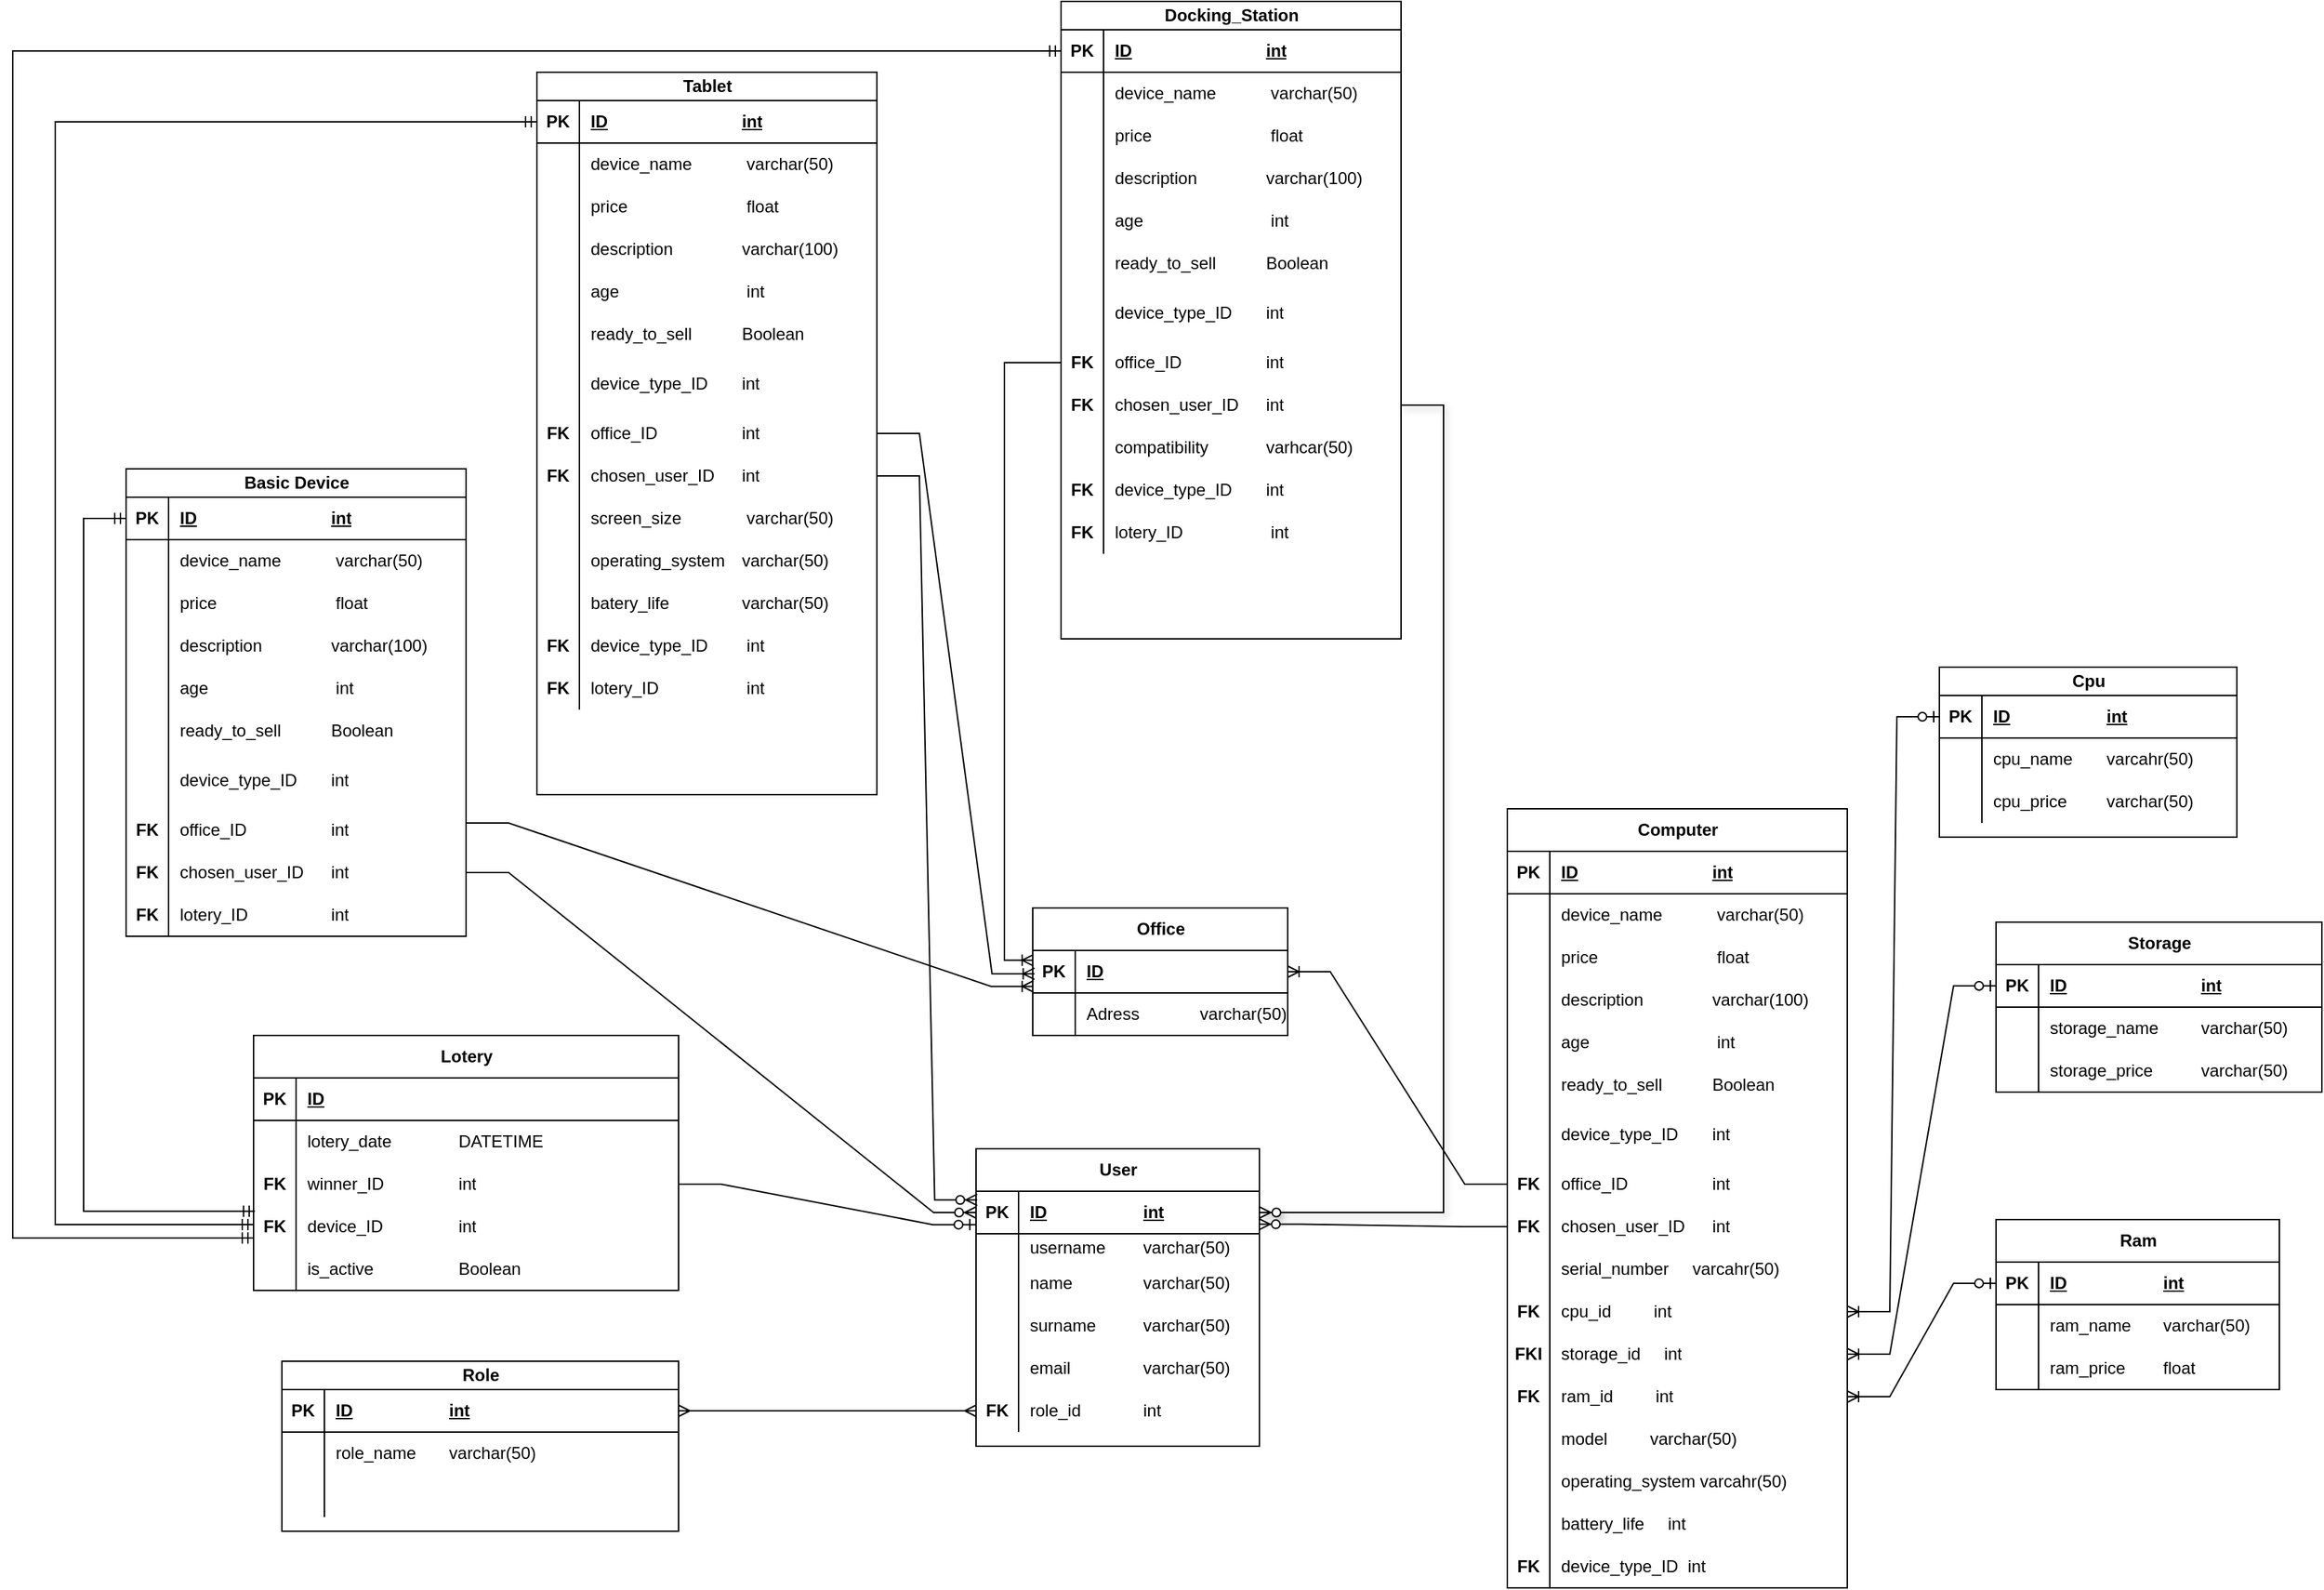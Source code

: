 <mxfile version="22.0.8" type="device">
  <diagram id="R2lEEEUBdFMjLlhIrx00" name="Page-1">
    <mxGraphModel dx="3056" dy="2266" grid="1" gridSize="10" guides="1" tooltips="1" connect="1" arrows="1" fold="1" page="1" pageScale="1" pageWidth="850" pageHeight="1100" math="0" shadow="0" extFonts="Permanent Marker^https://fonts.googleapis.com/css?family=Permanent+Marker">
      <root>
        <mxCell id="0" />
        <mxCell id="1" parent="0" />
        <mxCell id="rhtYqysaW0aNV2xuzC4e-56" value="Basic Device" style="shape=table;startSize=20;container=1;collapsible=1;childLayout=tableLayout;fixedRows=1;rowLines=0;fontStyle=1;align=center;resizeLast=1;html=1;" parent="1" vertex="1">
          <mxGeometry x="60" y="-500" width="240" height="330" as="geometry" />
        </mxCell>
        <mxCell id="rhtYqysaW0aNV2xuzC4e-57" value="" style="shape=tableRow;horizontal=0;startSize=0;swimlaneHead=0;swimlaneBody=0;fillColor=none;collapsible=0;dropTarget=0;points=[[0,0.5],[1,0.5]];portConstraint=eastwest;top=0;left=0;right=0;bottom=1;" parent="rhtYqysaW0aNV2xuzC4e-56" vertex="1">
          <mxGeometry y="20" width="240" height="30" as="geometry" />
        </mxCell>
        <mxCell id="rhtYqysaW0aNV2xuzC4e-58" value="PK" style="shape=partialRectangle;connectable=0;fillColor=none;top=0;left=0;bottom=0;right=0;fontStyle=1;overflow=hidden;whiteSpace=wrap;html=1;" parent="rhtYqysaW0aNV2xuzC4e-57" vertex="1">
          <mxGeometry width="30" height="30" as="geometry">
            <mxRectangle width="30" height="30" as="alternateBounds" />
          </mxGeometry>
        </mxCell>
        <mxCell id="rhtYqysaW0aNV2xuzC4e-59" value="ID&lt;span style=&quot;white-space: pre;&quot;&gt;&#x9;&lt;span style=&quot;white-space: pre;&quot;&gt;&#x9;&lt;/span&gt;&lt;span style=&quot;white-space: pre;&quot;&gt;&#x9;&lt;/span&gt;&lt;/span&gt;&lt;span style=&quot;white-space: pre;&quot;&gt;&#x9;&lt;/span&gt;int" style="shape=partialRectangle;connectable=0;fillColor=none;top=0;left=0;bottom=0;right=0;align=left;spacingLeft=6;fontStyle=5;overflow=hidden;whiteSpace=wrap;html=1;" parent="rhtYqysaW0aNV2xuzC4e-57" vertex="1">
          <mxGeometry x="30" width="210" height="30" as="geometry">
            <mxRectangle width="210" height="30" as="alternateBounds" />
          </mxGeometry>
        </mxCell>
        <mxCell id="rhtYqysaW0aNV2xuzC4e-123" value="" style="shape=tableRow;horizontal=0;startSize=0;swimlaneHead=0;swimlaneBody=0;fillColor=none;collapsible=0;dropTarget=0;points=[[0,0.5],[1,0.5]];portConstraint=eastwest;top=0;left=0;right=0;bottom=0;" parent="rhtYqysaW0aNV2xuzC4e-56" vertex="1">
          <mxGeometry y="50" width="240" height="30" as="geometry" />
        </mxCell>
        <mxCell id="rhtYqysaW0aNV2xuzC4e-124" value="" style="shape=partialRectangle;connectable=0;fillColor=none;top=0;left=0;bottom=0;right=0;editable=1;overflow=hidden;whiteSpace=wrap;html=1;" parent="rhtYqysaW0aNV2xuzC4e-123" vertex="1">
          <mxGeometry width="30" height="30" as="geometry">
            <mxRectangle width="30" height="30" as="alternateBounds" />
          </mxGeometry>
        </mxCell>
        <mxCell id="rhtYqysaW0aNV2xuzC4e-125" value="device_name&lt;span style=&quot;white-space: pre;&quot;&gt;&#x9;&lt;/span&gt;&lt;span style=&quot;white-space: pre;&quot;&gt;&#x9;&lt;/span&gt; varchar(50)" style="shape=partialRectangle;connectable=0;fillColor=none;top=0;left=0;bottom=0;right=0;align=left;spacingLeft=6;overflow=hidden;whiteSpace=wrap;html=1;" parent="rhtYqysaW0aNV2xuzC4e-123" vertex="1">
          <mxGeometry x="30" width="210" height="30" as="geometry">
            <mxRectangle width="210" height="30" as="alternateBounds" />
          </mxGeometry>
        </mxCell>
        <mxCell id="rhtYqysaW0aNV2xuzC4e-63" value="" style="shape=tableRow;horizontal=0;startSize=0;swimlaneHead=0;swimlaneBody=0;fillColor=none;collapsible=0;dropTarget=0;points=[[0,0.5],[1,0.5]];portConstraint=eastwest;top=0;left=0;right=0;bottom=0;" parent="rhtYqysaW0aNV2xuzC4e-56" vertex="1">
          <mxGeometry y="80" width="240" height="30" as="geometry" />
        </mxCell>
        <mxCell id="rhtYqysaW0aNV2xuzC4e-64" value="" style="shape=partialRectangle;connectable=0;fillColor=none;top=0;left=0;bottom=0;right=0;editable=1;overflow=hidden;whiteSpace=wrap;html=1;" parent="rhtYqysaW0aNV2xuzC4e-63" vertex="1">
          <mxGeometry width="30" height="30" as="geometry">
            <mxRectangle width="30" height="30" as="alternateBounds" />
          </mxGeometry>
        </mxCell>
        <mxCell id="rhtYqysaW0aNV2xuzC4e-65" value="price&lt;span style=&quot;white-space: pre;&quot;&gt;&#x9;&lt;/span&gt;&lt;span style=&quot;white-space: pre;&quot;&gt;&#x9;&lt;/span&gt;&lt;span style=&quot;white-space: pre;&quot;&gt;&#x9;&lt;/span&gt;&amp;nbsp;float" style="shape=partialRectangle;connectable=0;fillColor=none;top=0;left=0;bottom=0;right=0;align=left;spacingLeft=6;overflow=hidden;whiteSpace=wrap;html=1;" parent="rhtYqysaW0aNV2xuzC4e-63" vertex="1">
          <mxGeometry x="30" width="210" height="30" as="geometry">
            <mxRectangle width="210" height="30" as="alternateBounds" />
          </mxGeometry>
        </mxCell>
        <mxCell id="rhtYqysaW0aNV2xuzC4e-66" value="" style="shape=tableRow;horizontal=0;startSize=0;swimlaneHead=0;swimlaneBody=0;fillColor=none;collapsible=0;dropTarget=0;points=[[0,0.5],[1,0.5]];portConstraint=eastwest;top=0;left=0;right=0;bottom=0;" parent="rhtYqysaW0aNV2xuzC4e-56" vertex="1">
          <mxGeometry y="110" width="240" height="30" as="geometry" />
        </mxCell>
        <mxCell id="rhtYqysaW0aNV2xuzC4e-67" value="" style="shape=partialRectangle;connectable=0;fillColor=none;top=0;left=0;bottom=0;right=0;editable=1;overflow=hidden;whiteSpace=wrap;html=1;" parent="rhtYqysaW0aNV2xuzC4e-66" vertex="1">
          <mxGeometry width="30" height="30" as="geometry">
            <mxRectangle width="30" height="30" as="alternateBounds" />
          </mxGeometry>
        </mxCell>
        <mxCell id="rhtYqysaW0aNV2xuzC4e-68" value="description&lt;span style=&quot;white-space: pre;&quot;&gt;&#x9;&lt;/span&gt;&lt;span style=&quot;white-space: pre;&quot;&gt;&#x9;&lt;/span&gt;varchar(100)" style="shape=partialRectangle;connectable=0;fillColor=none;top=0;left=0;bottom=0;right=0;align=left;spacingLeft=6;overflow=hidden;whiteSpace=wrap;html=1;" parent="rhtYqysaW0aNV2xuzC4e-66" vertex="1">
          <mxGeometry x="30" width="210" height="30" as="geometry">
            <mxRectangle width="210" height="30" as="alternateBounds" />
          </mxGeometry>
        </mxCell>
        <mxCell id="rhtYqysaW0aNV2xuzC4e-101" value="" style="shape=tableRow;horizontal=0;startSize=0;swimlaneHead=0;swimlaneBody=0;fillColor=none;collapsible=0;dropTarget=0;points=[[0,0.5],[1,0.5]];portConstraint=eastwest;top=0;left=0;right=0;bottom=0;" parent="rhtYqysaW0aNV2xuzC4e-56" vertex="1">
          <mxGeometry y="140" width="240" height="30" as="geometry" />
        </mxCell>
        <mxCell id="rhtYqysaW0aNV2xuzC4e-102" value="" style="shape=partialRectangle;connectable=0;fillColor=none;top=0;left=0;bottom=0;right=0;editable=1;overflow=hidden;whiteSpace=wrap;html=1;" parent="rhtYqysaW0aNV2xuzC4e-101" vertex="1">
          <mxGeometry width="30" height="30" as="geometry">
            <mxRectangle width="30" height="30" as="alternateBounds" />
          </mxGeometry>
        </mxCell>
        <mxCell id="rhtYqysaW0aNV2xuzC4e-103" value="age&lt;span style=&quot;white-space: pre;&quot;&gt;&#x9;&lt;/span&gt;&lt;span style=&quot;white-space: pre;&quot;&gt;&#x9;&lt;/span&gt;&lt;span style=&quot;white-space: pre;&quot;&gt;&#x9;&lt;/span&gt;&lt;span style=&quot;white-space: pre;&quot;&gt;&#x9;&lt;/span&gt;&amp;nbsp;int" style="shape=partialRectangle;connectable=0;fillColor=none;top=0;left=0;bottom=0;right=0;align=left;spacingLeft=6;overflow=hidden;whiteSpace=wrap;html=1;" parent="rhtYqysaW0aNV2xuzC4e-101" vertex="1">
          <mxGeometry x="30" width="210" height="30" as="geometry">
            <mxRectangle width="210" height="30" as="alternateBounds" />
          </mxGeometry>
        </mxCell>
        <mxCell id="rhtYqysaW0aNV2xuzC4e-69" value="" style="shape=tableRow;horizontal=0;startSize=0;swimlaneHead=0;swimlaneBody=0;fillColor=none;collapsible=0;dropTarget=0;points=[[0,0.5],[1,0.5]];portConstraint=eastwest;top=0;left=0;right=0;bottom=0;" parent="rhtYqysaW0aNV2xuzC4e-56" vertex="1">
          <mxGeometry y="170" width="240" height="30" as="geometry" />
        </mxCell>
        <mxCell id="rhtYqysaW0aNV2xuzC4e-70" value="" style="shape=partialRectangle;connectable=0;fillColor=none;top=0;left=0;bottom=0;right=0;editable=1;overflow=hidden;whiteSpace=wrap;html=1;" parent="rhtYqysaW0aNV2xuzC4e-69" vertex="1">
          <mxGeometry width="30" height="30" as="geometry">
            <mxRectangle width="30" height="30" as="alternateBounds" />
          </mxGeometry>
        </mxCell>
        <mxCell id="rhtYqysaW0aNV2xuzC4e-71" value="ready_to_sell&lt;span style=&quot;white-space: pre;&quot;&gt;&#x9;&lt;/span&gt;&lt;span style=&quot;white-space: pre;&quot;&gt;&#x9;&lt;/span&gt;Boolean" style="shape=partialRectangle;connectable=0;fillColor=none;top=0;left=0;bottom=0;right=0;align=left;spacingLeft=6;overflow=hidden;whiteSpace=wrap;html=1;" parent="rhtYqysaW0aNV2xuzC4e-69" vertex="1">
          <mxGeometry x="30" width="210" height="30" as="geometry">
            <mxRectangle width="210" height="30" as="alternateBounds" />
          </mxGeometry>
        </mxCell>
        <mxCell id="rhtYqysaW0aNV2xuzC4e-60" value="" style="shape=tableRow;horizontal=0;startSize=0;swimlaneHead=0;swimlaneBody=0;fillColor=none;collapsible=0;dropTarget=0;points=[[0,0.5],[1,0.5]];portConstraint=eastwest;top=0;left=0;right=0;bottom=0;" parent="rhtYqysaW0aNV2xuzC4e-56" vertex="1">
          <mxGeometry y="200" width="240" height="40" as="geometry" />
        </mxCell>
        <mxCell id="rhtYqysaW0aNV2xuzC4e-61" value="" style="shape=partialRectangle;connectable=0;fillColor=none;top=0;left=0;bottom=0;right=0;editable=1;overflow=hidden;whiteSpace=wrap;html=1;" parent="rhtYqysaW0aNV2xuzC4e-60" vertex="1">
          <mxGeometry width="30" height="40" as="geometry">
            <mxRectangle width="30" height="40" as="alternateBounds" />
          </mxGeometry>
        </mxCell>
        <mxCell id="rhtYqysaW0aNV2xuzC4e-62" value="device_type_ID&lt;span style=&quot;white-space: pre;&quot;&gt;&#x9;&lt;/span&gt;int" style="shape=partialRectangle;connectable=0;fillColor=none;top=0;left=0;bottom=0;right=0;align=left;spacingLeft=6;overflow=hidden;whiteSpace=wrap;html=1;" parent="rhtYqysaW0aNV2xuzC4e-60" vertex="1">
          <mxGeometry x="30" width="210" height="40" as="geometry">
            <mxRectangle width="210" height="40" as="alternateBounds" />
          </mxGeometry>
        </mxCell>
        <mxCell id="pV-Evp07mmvemtxAsMJC-1" value="" style="shape=tableRow;horizontal=0;startSize=0;swimlaneHead=0;swimlaneBody=0;fillColor=none;collapsible=0;dropTarget=0;points=[[0,0.5],[1,0.5]];portConstraint=eastwest;top=0;left=0;right=0;bottom=0;" parent="rhtYqysaW0aNV2xuzC4e-56" vertex="1">
          <mxGeometry y="240" width="240" height="30" as="geometry" />
        </mxCell>
        <mxCell id="pV-Evp07mmvemtxAsMJC-2" value="&lt;b&gt;FK&lt;/b&gt;" style="shape=partialRectangle;connectable=0;fillColor=none;top=0;left=0;bottom=0;right=0;editable=1;overflow=hidden;whiteSpace=wrap;html=1;" parent="pV-Evp07mmvemtxAsMJC-1" vertex="1">
          <mxGeometry width="30" height="30" as="geometry">
            <mxRectangle width="30" height="30" as="alternateBounds" />
          </mxGeometry>
        </mxCell>
        <mxCell id="pV-Evp07mmvemtxAsMJC-3" value="office_ID&lt;span style=&quot;white-space: pre;&quot;&gt;&#x9;&lt;/span&gt;&lt;span style=&quot;white-space: pre;&quot;&gt;&#x9;&lt;span style=&quot;white-space: pre;&quot;&gt;&#x9;&lt;/span&gt;&lt;/span&gt;int" style="shape=partialRectangle;connectable=0;fillColor=none;top=0;left=0;bottom=0;right=0;align=left;spacingLeft=6;overflow=hidden;whiteSpace=wrap;html=1;" parent="pV-Evp07mmvemtxAsMJC-1" vertex="1">
          <mxGeometry x="30" width="210" height="30" as="geometry">
            <mxRectangle width="210" height="30" as="alternateBounds" />
          </mxGeometry>
        </mxCell>
        <mxCell id="pV-Evp07mmvemtxAsMJC-4" value="" style="shape=tableRow;horizontal=0;startSize=0;swimlaneHead=0;swimlaneBody=0;fillColor=none;collapsible=0;dropTarget=0;points=[[0,0.5],[1,0.5]];portConstraint=eastwest;top=0;left=0;right=0;bottom=0;" parent="rhtYqysaW0aNV2xuzC4e-56" vertex="1">
          <mxGeometry y="270" width="240" height="30" as="geometry" />
        </mxCell>
        <mxCell id="pV-Evp07mmvemtxAsMJC-5" value="&lt;b&gt;FK&lt;/b&gt;" style="shape=partialRectangle;connectable=0;fillColor=none;top=0;left=0;bottom=0;right=0;editable=1;overflow=hidden;whiteSpace=wrap;html=1;" parent="pV-Evp07mmvemtxAsMJC-4" vertex="1">
          <mxGeometry width="30" height="30" as="geometry">
            <mxRectangle width="30" height="30" as="alternateBounds" />
          </mxGeometry>
        </mxCell>
        <mxCell id="pV-Evp07mmvemtxAsMJC-6" value="chosen_user_ID&lt;span style=&quot;white-space: pre;&quot;&gt;&#x9;&lt;/span&gt;int" style="shape=partialRectangle;connectable=0;fillColor=none;top=0;left=0;bottom=0;right=0;align=left;spacingLeft=6;overflow=hidden;whiteSpace=wrap;html=1;" parent="pV-Evp07mmvemtxAsMJC-4" vertex="1">
          <mxGeometry x="30" width="210" height="30" as="geometry">
            <mxRectangle width="210" height="30" as="alternateBounds" />
          </mxGeometry>
        </mxCell>
        <mxCell id="xn70jiogQwROpJOyajeq-1" value="" style="shape=tableRow;horizontal=0;startSize=0;swimlaneHead=0;swimlaneBody=0;fillColor=none;collapsible=0;dropTarget=0;points=[[0,0.5],[1,0.5]];portConstraint=eastwest;top=0;left=0;right=0;bottom=0;" vertex="1" parent="rhtYqysaW0aNV2xuzC4e-56">
          <mxGeometry y="300" width="240" height="30" as="geometry" />
        </mxCell>
        <mxCell id="xn70jiogQwROpJOyajeq-2" value="&lt;b&gt;FK&lt;/b&gt;" style="shape=partialRectangle;connectable=0;fillColor=none;top=0;left=0;bottom=0;right=0;editable=1;overflow=hidden;whiteSpace=wrap;html=1;" vertex="1" parent="xn70jiogQwROpJOyajeq-1">
          <mxGeometry width="30" height="30" as="geometry">
            <mxRectangle width="30" height="30" as="alternateBounds" />
          </mxGeometry>
        </mxCell>
        <mxCell id="xn70jiogQwROpJOyajeq-3" value="lotery_ID&lt;span style=&quot;white-space: pre;&quot;&gt;&#x9;&lt;/span&gt;&lt;span style=&quot;white-space: pre;&quot;&gt;&#x9;&lt;/span&gt;&lt;span style=&quot;white-space: pre;&quot;&gt;&#x9;&lt;/span&gt;int" style="shape=partialRectangle;connectable=0;fillColor=none;top=0;left=0;bottom=0;right=0;align=left;spacingLeft=6;overflow=hidden;whiteSpace=wrap;html=1;" vertex="1" parent="xn70jiogQwROpJOyajeq-1">
          <mxGeometry x="30" width="210" height="30" as="geometry">
            <mxRectangle width="210" height="30" as="alternateBounds" />
          </mxGeometry>
        </mxCell>
        <mxCell id="rhtYqysaW0aNV2xuzC4e-142" value="Storage" style="shape=table;startSize=30;container=1;collapsible=1;childLayout=tableLayout;fixedRows=1;rowLines=0;fontStyle=1;align=center;resizeLast=1;html=1;" parent="1" vertex="1">
          <mxGeometry x="1380" y="-180" width="230" height="120" as="geometry" />
        </mxCell>
        <mxCell id="rhtYqysaW0aNV2xuzC4e-143" value="" style="shape=tableRow;horizontal=0;startSize=0;swimlaneHead=0;swimlaneBody=0;fillColor=none;collapsible=0;dropTarget=0;points=[[0,0.5],[1,0.5]];portConstraint=eastwest;top=0;left=0;right=0;bottom=1;" parent="rhtYqysaW0aNV2xuzC4e-142" vertex="1">
          <mxGeometry y="30" width="230" height="30" as="geometry" />
        </mxCell>
        <mxCell id="rhtYqysaW0aNV2xuzC4e-144" value="PK" style="shape=partialRectangle;connectable=0;fillColor=none;top=0;left=0;bottom=0;right=0;fontStyle=1;overflow=hidden;whiteSpace=wrap;html=1;" parent="rhtYqysaW0aNV2xuzC4e-143" vertex="1">
          <mxGeometry width="30" height="30" as="geometry">
            <mxRectangle width="30" height="30" as="alternateBounds" />
          </mxGeometry>
        </mxCell>
        <mxCell id="rhtYqysaW0aNV2xuzC4e-145" value="ID&lt;span style=&quot;white-space: pre;&quot;&gt;&#x9;&lt;/span&gt;&lt;span style=&quot;white-space: pre;&quot;&gt;&#x9;&lt;/span&gt;&lt;span style=&quot;white-space: pre;&quot;&gt;&#x9;&lt;/span&gt;&lt;span style=&quot;white-space: pre;&quot;&gt;&#x9;&lt;/span&gt;int" style="shape=partialRectangle;connectable=0;fillColor=none;top=0;left=0;bottom=0;right=0;align=left;spacingLeft=6;fontStyle=5;overflow=hidden;whiteSpace=wrap;html=1;" parent="rhtYqysaW0aNV2xuzC4e-143" vertex="1">
          <mxGeometry x="30" width="200" height="30" as="geometry">
            <mxRectangle width="200" height="30" as="alternateBounds" />
          </mxGeometry>
        </mxCell>
        <mxCell id="rhtYqysaW0aNV2xuzC4e-146" value="" style="shape=tableRow;horizontal=0;startSize=0;swimlaneHead=0;swimlaneBody=0;fillColor=none;collapsible=0;dropTarget=0;points=[[0,0.5],[1,0.5]];portConstraint=eastwest;top=0;left=0;right=0;bottom=0;" parent="rhtYqysaW0aNV2xuzC4e-142" vertex="1">
          <mxGeometry y="60" width="230" height="30" as="geometry" />
        </mxCell>
        <mxCell id="rhtYqysaW0aNV2xuzC4e-147" value="" style="shape=partialRectangle;connectable=0;fillColor=none;top=0;left=0;bottom=0;right=0;editable=1;overflow=hidden;whiteSpace=wrap;html=1;" parent="rhtYqysaW0aNV2xuzC4e-146" vertex="1">
          <mxGeometry width="30" height="30" as="geometry">
            <mxRectangle width="30" height="30" as="alternateBounds" />
          </mxGeometry>
        </mxCell>
        <mxCell id="rhtYqysaW0aNV2xuzC4e-148" value="storage_name&lt;span style=&quot;white-space: pre;&quot;&gt;&#x9;&lt;/span&gt;&lt;span style=&quot;white-space: pre;&quot;&gt;&#x9;&lt;/span&gt;varchar(50)" style="shape=partialRectangle;connectable=0;fillColor=none;top=0;left=0;bottom=0;right=0;align=left;spacingLeft=6;overflow=hidden;whiteSpace=wrap;html=1;" parent="rhtYqysaW0aNV2xuzC4e-146" vertex="1">
          <mxGeometry x="30" width="200" height="30" as="geometry">
            <mxRectangle width="200" height="30" as="alternateBounds" />
          </mxGeometry>
        </mxCell>
        <mxCell id="rhtYqysaW0aNV2xuzC4e-149" value="" style="shape=tableRow;horizontal=0;startSize=0;swimlaneHead=0;swimlaneBody=0;fillColor=none;collapsible=0;dropTarget=0;points=[[0,0.5],[1,0.5]];portConstraint=eastwest;top=0;left=0;right=0;bottom=0;" parent="rhtYqysaW0aNV2xuzC4e-142" vertex="1">
          <mxGeometry y="90" width="230" height="30" as="geometry" />
        </mxCell>
        <mxCell id="rhtYqysaW0aNV2xuzC4e-150" value="" style="shape=partialRectangle;connectable=0;fillColor=none;top=0;left=0;bottom=0;right=0;editable=1;overflow=hidden;whiteSpace=wrap;html=1;" parent="rhtYqysaW0aNV2xuzC4e-149" vertex="1">
          <mxGeometry width="30" height="30" as="geometry">
            <mxRectangle width="30" height="30" as="alternateBounds" />
          </mxGeometry>
        </mxCell>
        <mxCell id="rhtYqysaW0aNV2xuzC4e-151" value="storage_price&lt;span style=&quot;white-space: pre;&quot;&gt;&#x9;&lt;/span&gt;&lt;span style=&quot;white-space: pre;&quot;&gt;&#x9;&lt;/span&gt;varchar(50)" style="shape=partialRectangle;connectable=0;fillColor=none;top=0;left=0;bottom=0;right=0;align=left;spacingLeft=6;overflow=hidden;whiteSpace=wrap;html=1;" parent="rhtYqysaW0aNV2xuzC4e-149" vertex="1">
          <mxGeometry x="30" width="200" height="30" as="geometry">
            <mxRectangle width="200" height="30" as="alternateBounds" />
          </mxGeometry>
        </mxCell>
        <mxCell id="rhtYqysaW0aNV2xuzC4e-152" value="Ram" style="shape=table;startSize=30;container=1;collapsible=1;childLayout=tableLayout;fixedRows=1;rowLines=0;fontStyle=1;align=center;resizeLast=1;html=1;" parent="1" vertex="1">
          <mxGeometry x="1380" y="30" width="200" height="120" as="geometry" />
        </mxCell>
        <mxCell id="rhtYqysaW0aNV2xuzC4e-153" value="" style="shape=tableRow;horizontal=0;startSize=0;swimlaneHead=0;swimlaneBody=0;fillColor=none;collapsible=0;dropTarget=0;points=[[0,0.5],[1,0.5]];portConstraint=eastwest;top=0;left=0;right=0;bottom=1;" parent="rhtYqysaW0aNV2xuzC4e-152" vertex="1">
          <mxGeometry y="30" width="200" height="30" as="geometry" />
        </mxCell>
        <mxCell id="rhtYqysaW0aNV2xuzC4e-154" value="PK" style="shape=partialRectangle;connectable=0;fillColor=none;top=0;left=0;bottom=0;right=0;fontStyle=1;overflow=hidden;whiteSpace=wrap;html=1;" parent="rhtYqysaW0aNV2xuzC4e-153" vertex="1">
          <mxGeometry width="30" height="30" as="geometry">
            <mxRectangle width="30" height="30" as="alternateBounds" />
          </mxGeometry>
        </mxCell>
        <mxCell id="rhtYqysaW0aNV2xuzC4e-155" value="ID&lt;span style=&quot;white-space: pre;&quot;&gt;&#x9;&lt;/span&gt;&lt;span style=&quot;white-space: pre;&quot;&gt;&#x9;&lt;/span&gt;&lt;span style=&quot;white-space: pre;&quot;&gt;&#x9;&lt;/span&gt;int" style="shape=partialRectangle;connectable=0;fillColor=none;top=0;left=0;bottom=0;right=0;align=left;spacingLeft=6;fontStyle=5;overflow=hidden;whiteSpace=wrap;html=1;" parent="rhtYqysaW0aNV2xuzC4e-153" vertex="1">
          <mxGeometry x="30" width="170" height="30" as="geometry">
            <mxRectangle width="170" height="30" as="alternateBounds" />
          </mxGeometry>
        </mxCell>
        <mxCell id="rhtYqysaW0aNV2xuzC4e-156" value="" style="shape=tableRow;horizontal=0;startSize=0;swimlaneHead=0;swimlaneBody=0;fillColor=none;collapsible=0;dropTarget=0;points=[[0,0.5],[1,0.5]];portConstraint=eastwest;top=0;left=0;right=0;bottom=0;" parent="rhtYqysaW0aNV2xuzC4e-152" vertex="1">
          <mxGeometry y="60" width="200" height="30" as="geometry" />
        </mxCell>
        <mxCell id="rhtYqysaW0aNV2xuzC4e-157" value="" style="shape=partialRectangle;connectable=0;fillColor=none;top=0;left=0;bottom=0;right=0;editable=1;overflow=hidden;whiteSpace=wrap;html=1;" parent="rhtYqysaW0aNV2xuzC4e-156" vertex="1">
          <mxGeometry width="30" height="30" as="geometry">
            <mxRectangle width="30" height="30" as="alternateBounds" />
          </mxGeometry>
        </mxCell>
        <mxCell id="rhtYqysaW0aNV2xuzC4e-158" value="ram_name&lt;span style=&quot;white-space: pre;&quot;&gt;&#x9;&lt;/span&gt;varchar(50)" style="shape=partialRectangle;connectable=0;fillColor=none;top=0;left=0;bottom=0;right=0;align=left;spacingLeft=6;overflow=hidden;whiteSpace=wrap;html=1;" parent="rhtYqysaW0aNV2xuzC4e-156" vertex="1">
          <mxGeometry x="30" width="170" height="30" as="geometry">
            <mxRectangle width="170" height="30" as="alternateBounds" />
          </mxGeometry>
        </mxCell>
        <mxCell id="rhtYqysaW0aNV2xuzC4e-159" value="" style="shape=tableRow;horizontal=0;startSize=0;swimlaneHead=0;swimlaneBody=0;fillColor=none;collapsible=0;dropTarget=0;points=[[0,0.5],[1,0.5]];portConstraint=eastwest;top=0;left=0;right=0;bottom=0;" parent="rhtYqysaW0aNV2xuzC4e-152" vertex="1">
          <mxGeometry y="90" width="200" height="30" as="geometry" />
        </mxCell>
        <mxCell id="rhtYqysaW0aNV2xuzC4e-160" value="" style="shape=partialRectangle;connectable=0;fillColor=none;top=0;left=0;bottom=0;right=0;editable=1;overflow=hidden;whiteSpace=wrap;html=1;" parent="rhtYqysaW0aNV2xuzC4e-159" vertex="1">
          <mxGeometry width="30" height="30" as="geometry">
            <mxRectangle width="30" height="30" as="alternateBounds" />
          </mxGeometry>
        </mxCell>
        <mxCell id="rhtYqysaW0aNV2xuzC4e-161" value="ram_price&lt;span style=&quot;white-space: pre;&quot;&gt;&#x9;&lt;/span&gt;float" style="shape=partialRectangle;connectable=0;fillColor=none;top=0;left=0;bottom=0;right=0;align=left;spacingLeft=6;overflow=hidden;whiteSpace=wrap;html=1;" parent="rhtYqysaW0aNV2xuzC4e-159" vertex="1">
          <mxGeometry x="30" width="170" height="30" as="geometry">
            <mxRectangle width="170" height="30" as="alternateBounds" />
          </mxGeometry>
        </mxCell>
        <mxCell id="rhtYqysaW0aNV2xuzC4e-182" value="" style="edgeStyle=entityRelationEdgeStyle;fontSize=12;html=1;endArrow=ERmany;startArrow=ERmany;rounded=0;" parent="1" source="rhtYqysaW0aNV2xuzC4e-25" target="rhtYqysaW0aNV2xuzC4e-21" edge="1">
          <mxGeometry width="100" height="100" relative="1" as="geometry">
            <mxPoint x="1200" y="-405" as="sourcePoint" />
            <mxPoint x="930" y="-520" as="targetPoint" />
            <Array as="points" />
          </mxGeometry>
        </mxCell>
        <mxCell id="EUteFAguwHEmxr4Av9a_-1" value="" style="shape=partialRectangle;connectable=0;fillColor=none;top=0;left=0;bottom=0;right=0;align=left;spacingLeft=6;fontStyle=5;overflow=hidden;whiteSpace=wrap;html=1;" parent="1" vertex="1">
          <mxGeometry x="320" y="140" width="90" height="30" as="geometry">
            <mxRectangle width="210" height="30" as="alternateBounds" />
          </mxGeometry>
        </mxCell>
        <mxCell id="rhtYqysaW0aNV2xuzC4e-24" value="Role" style="shape=table;startSize=20;container=1;collapsible=1;childLayout=tableLayout;fixedRows=1;rowLines=0;fontStyle=1;align=center;resizeLast=1;html=1;" parent="1" vertex="1">
          <mxGeometry x="170" y="130" width="280" height="120" as="geometry" />
        </mxCell>
        <mxCell id="rhtYqysaW0aNV2xuzC4e-25" value="" style="shape=tableRow;horizontal=0;startSize=0;swimlaneHead=0;swimlaneBody=0;fillColor=none;collapsible=0;dropTarget=0;points=[[0,0.5],[1,0.5]];portConstraint=eastwest;top=0;left=0;right=0;bottom=1;" parent="rhtYqysaW0aNV2xuzC4e-24" vertex="1">
          <mxGeometry y="20" width="280" height="30" as="geometry" />
        </mxCell>
        <mxCell id="rhtYqysaW0aNV2xuzC4e-26" value="PK" style="shape=partialRectangle;connectable=0;fillColor=none;top=0;left=0;bottom=0;right=0;fontStyle=1;overflow=hidden;whiteSpace=wrap;html=1;" parent="rhtYqysaW0aNV2xuzC4e-25" vertex="1">
          <mxGeometry width="30" height="30" as="geometry">
            <mxRectangle width="30" height="30" as="alternateBounds" />
          </mxGeometry>
        </mxCell>
        <mxCell id="rhtYqysaW0aNV2xuzC4e-27" value="ID&lt;span style=&quot;white-space: pre;&quot;&gt;&#x9;&lt;/span&gt;&lt;span style=&quot;white-space: pre;&quot;&gt;&#x9;&lt;/span&gt;&lt;span style=&quot;white-space: pre;&quot;&gt;&#x9;&lt;/span&gt;int" style="shape=partialRectangle;connectable=0;fillColor=none;top=0;left=0;bottom=0;right=0;align=left;spacingLeft=6;fontStyle=5;overflow=hidden;whiteSpace=wrap;html=1;" parent="rhtYqysaW0aNV2xuzC4e-25" vertex="1">
          <mxGeometry x="30" width="250" height="30" as="geometry">
            <mxRectangle width="250" height="30" as="alternateBounds" />
          </mxGeometry>
        </mxCell>
        <mxCell id="rhtYqysaW0aNV2xuzC4e-28" value="" style="shape=tableRow;horizontal=0;startSize=0;swimlaneHead=0;swimlaneBody=0;fillColor=none;collapsible=0;dropTarget=0;points=[[0,0.5],[1,0.5]];portConstraint=eastwest;top=0;left=0;right=0;bottom=0;" parent="rhtYqysaW0aNV2xuzC4e-24" vertex="1">
          <mxGeometry y="50" width="280" height="30" as="geometry" />
        </mxCell>
        <mxCell id="rhtYqysaW0aNV2xuzC4e-29" value="" style="shape=partialRectangle;connectable=0;fillColor=none;top=0;left=0;bottom=0;right=0;editable=1;overflow=hidden;whiteSpace=wrap;html=1;" parent="rhtYqysaW0aNV2xuzC4e-28" vertex="1">
          <mxGeometry width="30" height="30" as="geometry">
            <mxRectangle width="30" height="30" as="alternateBounds" />
          </mxGeometry>
        </mxCell>
        <mxCell id="rhtYqysaW0aNV2xuzC4e-30" value="role_name&lt;span style=&quot;white-space: pre;&quot;&gt;&#x9;&lt;/span&gt;varchar(50)" style="shape=partialRectangle;connectable=0;fillColor=none;top=0;left=0;bottom=0;right=0;align=left;spacingLeft=6;overflow=hidden;whiteSpace=wrap;html=1;" parent="rhtYqysaW0aNV2xuzC4e-28" vertex="1">
          <mxGeometry x="30" width="250" height="30" as="geometry">
            <mxRectangle width="250" height="30" as="alternateBounds" />
          </mxGeometry>
        </mxCell>
        <mxCell id="rhtYqysaW0aNV2xuzC4e-40" value="" style="shape=tableRow;horizontal=0;startSize=0;swimlaneHead=0;swimlaneBody=0;fillColor=none;collapsible=0;dropTarget=0;points=[[0,0.5],[1,0.5]];portConstraint=eastwest;top=0;left=0;right=0;bottom=0;" parent="rhtYqysaW0aNV2xuzC4e-24" vertex="1">
          <mxGeometry y="80" width="280" height="30" as="geometry" />
        </mxCell>
        <mxCell id="rhtYqysaW0aNV2xuzC4e-41" value="" style="shape=partialRectangle;connectable=0;fillColor=none;top=0;left=0;bottom=0;right=0;editable=1;overflow=hidden;whiteSpace=wrap;html=1;" parent="rhtYqysaW0aNV2xuzC4e-40" vertex="1">
          <mxGeometry width="30" height="30" as="geometry">
            <mxRectangle width="30" height="30" as="alternateBounds" />
          </mxGeometry>
        </mxCell>
        <mxCell id="rhtYqysaW0aNV2xuzC4e-42" value="" style="shape=partialRectangle;connectable=0;fillColor=none;top=0;left=0;bottom=0;right=0;align=left;spacingLeft=6;overflow=hidden;whiteSpace=wrap;html=1;" parent="rhtYqysaW0aNV2xuzC4e-40" vertex="1">
          <mxGeometry x="30" width="250" height="30" as="geometry">
            <mxRectangle width="250" height="30" as="alternateBounds" />
          </mxGeometry>
        </mxCell>
        <mxCell id="pV-Evp07mmvemtxAsMJC-11" value="Office" style="shape=table;startSize=30;container=1;collapsible=1;childLayout=tableLayout;fixedRows=1;rowLines=0;fontStyle=1;align=center;resizeLast=1;html=1;" parent="1" vertex="1">
          <mxGeometry x="700" y="-190" width="180" height="90" as="geometry" />
        </mxCell>
        <mxCell id="pV-Evp07mmvemtxAsMJC-12" value="" style="shape=tableRow;horizontal=0;startSize=0;swimlaneHead=0;swimlaneBody=0;fillColor=none;collapsible=0;dropTarget=0;points=[[0,0.5],[1,0.5]];portConstraint=eastwest;top=0;left=0;right=0;bottom=1;" parent="pV-Evp07mmvemtxAsMJC-11" vertex="1">
          <mxGeometry y="30" width="180" height="30" as="geometry" />
        </mxCell>
        <mxCell id="pV-Evp07mmvemtxAsMJC-13" value="PK" style="shape=partialRectangle;connectable=0;fillColor=none;top=0;left=0;bottom=0;right=0;fontStyle=1;overflow=hidden;whiteSpace=wrap;html=1;" parent="pV-Evp07mmvemtxAsMJC-12" vertex="1">
          <mxGeometry width="30" height="30" as="geometry">
            <mxRectangle width="30" height="30" as="alternateBounds" />
          </mxGeometry>
        </mxCell>
        <mxCell id="pV-Evp07mmvemtxAsMJC-14" value="ID" style="shape=partialRectangle;connectable=0;fillColor=none;top=0;left=0;bottom=0;right=0;align=left;spacingLeft=6;fontStyle=5;overflow=hidden;whiteSpace=wrap;html=1;" parent="pV-Evp07mmvemtxAsMJC-12" vertex="1">
          <mxGeometry x="30" width="150" height="30" as="geometry">
            <mxRectangle width="150" height="30" as="alternateBounds" />
          </mxGeometry>
        </mxCell>
        <mxCell id="pV-Evp07mmvemtxAsMJC-15" value="" style="shape=tableRow;horizontal=0;startSize=0;swimlaneHead=0;swimlaneBody=0;fillColor=none;collapsible=0;dropTarget=0;points=[[0,0.5],[1,0.5]];portConstraint=eastwest;top=0;left=0;right=0;bottom=0;" parent="pV-Evp07mmvemtxAsMJC-11" vertex="1">
          <mxGeometry y="60" width="180" height="30" as="geometry" />
        </mxCell>
        <mxCell id="pV-Evp07mmvemtxAsMJC-16" value="" style="shape=partialRectangle;connectable=0;fillColor=none;top=0;left=0;bottom=0;right=0;editable=1;overflow=hidden;whiteSpace=wrap;html=1;" parent="pV-Evp07mmvemtxAsMJC-15" vertex="1">
          <mxGeometry width="30" height="30" as="geometry">
            <mxRectangle width="30" height="30" as="alternateBounds" />
          </mxGeometry>
        </mxCell>
        <mxCell id="pV-Evp07mmvemtxAsMJC-17" value="Adress&lt;span style=&quot;white-space: pre;&quot;&gt;&#x9;&lt;/span&gt;&lt;span style=&quot;white-space: pre;&quot;&gt;&#x9;&lt;/span&gt;varchar(50)" style="shape=partialRectangle;connectable=0;fillColor=none;top=0;left=0;bottom=0;right=0;align=left;spacingLeft=6;overflow=hidden;whiteSpace=wrap;html=1;" parent="pV-Evp07mmvemtxAsMJC-15" vertex="1">
          <mxGeometry x="30" width="150" height="30" as="geometry">
            <mxRectangle width="150" height="30" as="alternateBounds" />
          </mxGeometry>
        </mxCell>
        <mxCell id="iL8kvciCAE8nfBlT4CIH-17" value="Docking_Station" style="shape=table;startSize=20;container=1;collapsible=1;childLayout=tableLayout;fixedRows=1;rowLines=0;fontStyle=1;align=center;resizeLast=1;html=1;" parent="1" vertex="1">
          <mxGeometry x="720" y="-830" width="240" height="450" as="geometry" />
        </mxCell>
        <mxCell id="iL8kvciCAE8nfBlT4CIH-18" value="" style="shape=tableRow;horizontal=0;startSize=0;swimlaneHead=0;swimlaneBody=0;fillColor=none;collapsible=0;dropTarget=0;points=[[0,0.5],[1,0.5]];portConstraint=eastwest;top=0;left=0;right=0;bottom=1;" parent="iL8kvciCAE8nfBlT4CIH-17" vertex="1">
          <mxGeometry y="20" width="240" height="30" as="geometry" />
        </mxCell>
        <mxCell id="iL8kvciCAE8nfBlT4CIH-19" value="PK" style="shape=partialRectangle;connectable=0;fillColor=none;top=0;left=0;bottom=0;right=0;fontStyle=1;overflow=hidden;whiteSpace=wrap;html=1;" parent="iL8kvciCAE8nfBlT4CIH-18" vertex="1">
          <mxGeometry width="30" height="30" as="geometry">
            <mxRectangle width="30" height="30" as="alternateBounds" />
          </mxGeometry>
        </mxCell>
        <mxCell id="iL8kvciCAE8nfBlT4CIH-20" value="ID&lt;span style=&quot;white-space: pre;&quot;&gt;&#x9;&lt;span style=&quot;white-space: pre;&quot;&gt;&#x9;&lt;/span&gt;&lt;span style=&quot;white-space: pre;&quot;&gt;&#x9;&lt;/span&gt;&lt;/span&gt;&lt;span style=&quot;white-space: pre;&quot;&gt;&#x9;&lt;/span&gt;int" style="shape=partialRectangle;connectable=0;fillColor=none;top=0;left=0;bottom=0;right=0;align=left;spacingLeft=6;fontStyle=5;overflow=hidden;whiteSpace=wrap;html=1;" parent="iL8kvciCAE8nfBlT4CIH-18" vertex="1">
          <mxGeometry x="30" width="210" height="30" as="geometry">
            <mxRectangle width="210" height="30" as="alternateBounds" />
          </mxGeometry>
        </mxCell>
        <mxCell id="iL8kvciCAE8nfBlT4CIH-21" value="" style="shape=tableRow;horizontal=0;startSize=0;swimlaneHead=0;swimlaneBody=0;fillColor=none;collapsible=0;dropTarget=0;points=[[0,0.5],[1,0.5]];portConstraint=eastwest;top=0;left=0;right=0;bottom=0;" parent="iL8kvciCAE8nfBlT4CIH-17" vertex="1">
          <mxGeometry y="50" width="240" height="30" as="geometry" />
        </mxCell>
        <mxCell id="iL8kvciCAE8nfBlT4CIH-22" value="" style="shape=partialRectangle;connectable=0;fillColor=none;top=0;left=0;bottom=0;right=0;editable=1;overflow=hidden;whiteSpace=wrap;html=1;" parent="iL8kvciCAE8nfBlT4CIH-21" vertex="1">
          <mxGeometry width="30" height="30" as="geometry">
            <mxRectangle width="30" height="30" as="alternateBounds" />
          </mxGeometry>
        </mxCell>
        <mxCell id="iL8kvciCAE8nfBlT4CIH-23" value="device_name&lt;span style=&quot;white-space: pre;&quot;&gt;&#x9;&lt;/span&gt;&lt;span style=&quot;white-space: pre;&quot;&gt;&#x9;&lt;/span&gt; varchar(50)" style="shape=partialRectangle;connectable=0;fillColor=none;top=0;left=0;bottom=0;right=0;align=left;spacingLeft=6;overflow=hidden;whiteSpace=wrap;html=1;" parent="iL8kvciCAE8nfBlT4CIH-21" vertex="1">
          <mxGeometry x="30" width="210" height="30" as="geometry">
            <mxRectangle width="210" height="30" as="alternateBounds" />
          </mxGeometry>
        </mxCell>
        <mxCell id="iL8kvciCAE8nfBlT4CIH-24" value="" style="shape=tableRow;horizontal=0;startSize=0;swimlaneHead=0;swimlaneBody=0;fillColor=none;collapsible=0;dropTarget=0;points=[[0,0.5],[1,0.5]];portConstraint=eastwest;top=0;left=0;right=0;bottom=0;" parent="iL8kvciCAE8nfBlT4CIH-17" vertex="1">
          <mxGeometry y="80" width="240" height="30" as="geometry" />
        </mxCell>
        <mxCell id="iL8kvciCAE8nfBlT4CIH-25" value="" style="shape=partialRectangle;connectable=0;fillColor=none;top=0;left=0;bottom=0;right=0;editable=1;overflow=hidden;whiteSpace=wrap;html=1;" parent="iL8kvciCAE8nfBlT4CIH-24" vertex="1">
          <mxGeometry width="30" height="30" as="geometry">
            <mxRectangle width="30" height="30" as="alternateBounds" />
          </mxGeometry>
        </mxCell>
        <mxCell id="iL8kvciCAE8nfBlT4CIH-26" value="price&lt;span style=&quot;white-space: pre;&quot;&gt;&#x9;&lt;/span&gt;&lt;span style=&quot;white-space: pre;&quot;&gt;&#x9;&lt;/span&gt;&lt;span style=&quot;white-space: pre;&quot;&gt;&#x9;&lt;/span&gt;&amp;nbsp;float" style="shape=partialRectangle;connectable=0;fillColor=none;top=0;left=0;bottom=0;right=0;align=left;spacingLeft=6;overflow=hidden;whiteSpace=wrap;html=1;" parent="iL8kvciCAE8nfBlT4CIH-24" vertex="1">
          <mxGeometry x="30" width="210" height="30" as="geometry">
            <mxRectangle width="210" height="30" as="alternateBounds" />
          </mxGeometry>
        </mxCell>
        <mxCell id="iL8kvciCAE8nfBlT4CIH-27" value="" style="shape=tableRow;horizontal=0;startSize=0;swimlaneHead=0;swimlaneBody=0;fillColor=none;collapsible=0;dropTarget=0;points=[[0,0.5],[1,0.5]];portConstraint=eastwest;top=0;left=0;right=0;bottom=0;" parent="iL8kvciCAE8nfBlT4CIH-17" vertex="1">
          <mxGeometry y="110" width="240" height="30" as="geometry" />
        </mxCell>
        <mxCell id="iL8kvciCAE8nfBlT4CIH-28" value="" style="shape=partialRectangle;connectable=0;fillColor=none;top=0;left=0;bottom=0;right=0;editable=1;overflow=hidden;whiteSpace=wrap;html=1;" parent="iL8kvciCAE8nfBlT4CIH-27" vertex="1">
          <mxGeometry width="30" height="30" as="geometry">
            <mxRectangle width="30" height="30" as="alternateBounds" />
          </mxGeometry>
        </mxCell>
        <mxCell id="iL8kvciCAE8nfBlT4CIH-29" value="description&lt;span style=&quot;white-space: pre;&quot;&gt;&#x9;&lt;/span&gt;&lt;span style=&quot;white-space: pre;&quot;&gt;&#x9;&lt;/span&gt;varchar(100)" style="shape=partialRectangle;connectable=0;fillColor=none;top=0;left=0;bottom=0;right=0;align=left;spacingLeft=6;overflow=hidden;whiteSpace=wrap;html=1;" parent="iL8kvciCAE8nfBlT4CIH-27" vertex="1">
          <mxGeometry x="30" width="210" height="30" as="geometry">
            <mxRectangle width="210" height="30" as="alternateBounds" />
          </mxGeometry>
        </mxCell>
        <mxCell id="iL8kvciCAE8nfBlT4CIH-30" value="" style="shape=tableRow;horizontal=0;startSize=0;swimlaneHead=0;swimlaneBody=0;fillColor=none;collapsible=0;dropTarget=0;points=[[0,0.5],[1,0.5]];portConstraint=eastwest;top=0;left=0;right=0;bottom=0;" parent="iL8kvciCAE8nfBlT4CIH-17" vertex="1">
          <mxGeometry y="140" width="240" height="30" as="geometry" />
        </mxCell>
        <mxCell id="iL8kvciCAE8nfBlT4CIH-31" value="" style="shape=partialRectangle;connectable=0;fillColor=none;top=0;left=0;bottom=0;right=0;editable=1;overflow=hidden;whiteSpace=wrap;html=1;" parent="iL8kvciCAE8nfBlT4CIH-30" vertex="1">
          <mxGeometry width="30" height="30" as="geometry">
            <mxRectangle width="30" height="30" as="alternateBounds" />
          </mxGeometry>
        </mxCell>
        <mxCell id="iL8kvciCAE8nfBlT4CIH-32" value="age&lt;span style=&quot;white-space: pre;&quot;&gt;&#x9;&lt;/span&gt;&lt;span style=&quot;white-space: pre;&quot;&gt;&#x9;&lt;/span&gt;&lt;span style=&quot;white-space: pre;&quot;&gt;&#x9;&lt;/span&gt;&lt;span style=&quot;white-space: pre;&quot;&gt;&#x9;&lt;/span&gt;&amp;nbsp;int" style="shape=partialRectangle;connectable=0;fillColor=none;top=0;left=0;bottom=0;right=0;align=left;spacingLeft=6;overflow=hidden;whiteSpace=wrap;html=1;" parent="iL8kvciCAE8nfBlT4CIH-30" vertex="1">
          <mxGeometry x="30" width="210" height="30" as="geometry">
            <mxRectangle width="210" height="30" as="alternateBounds" />
          </mxGeometry>
        </mxCell>
        <mxCell id="iL8kvciCAE8nfBlT4CIH-33" value="" style="shape=tableRow;horizontal=0;startSize=0;swimlaneHead=0;swimlaneBody=0;fillColor=none;collapsible=0;dropTarget=0;points=[[0,0.5],[1,0.5]];portConstraint=eastwest;top=0;left=0;right=0;bottom=0;" parent="iL8kvciCAE8nfBlT4CIH-17" vertex="1">
          <mxGeometry y="170" width="240" height="30" as="geometry" />
        </mxCell>
        <mxCell id="iL8kvciCAE8nfBlT4CIH-34" value="" style="shape=partialRectangle;connectable=0;fillColor=none;top=0;left=0;bottom=0;right=0;editable=1;overflow=hidden;whiteSpace=wrap;html=1;" parent="iL8kvciCAE8nfBlT4CIH-33" vertex="1">
          <mxGeometry width="30" height="30" as="geometry">
            <mxRectangle width="30" height="30" as="alternateBounds" />
          </mxGeometry>
        </mxCell>
        <mxCell id="iL8kvciCAE8nfBlT4CIH-35" value="ready_to_sell&lt;span style=&quot;white-space: pre;&quot;&gt;&#x9;&lt;/span&gt;&lt;span style=&quot;white-space: pre;&quot;&gt;&#x9;&lt;/span&gt;Boolean" style="shape=partialRectangle;connectable=0;fillColor=none;top=0;left=0;bottom=0;right=0;align=left;spacingLeft=6;overflow=hidden;whiteSpace=wrap;html=1;" parent="iL8kvciCAE8nfBlT4CIH-33" vertex="1">
          <mxGeometry x="30" width="210" height="30" as="geometry">
            <mxRectangle width="210" height="30" as="alternateBounds" />
          </mxGeometry>
        </mxCell>
        <mxCell id="iL8kvciCAE8nfBlT4CIH-36" value="" style="shape=tableRow;horizontal=0;startSize=0;swimlaneHead=0;swimlaneBody=0;fillColor=none;collapsible=0;dropTarget=0;points=[[0,0.5],[1,0.5]];portConstraint=eastwest;top=0;left=0;right=0;bottom=0;" parent="iL8kvciCAE8nfBlT4CIH-17" vertex="1">
          <mxGeometry y="200" width="240" height="40" as="geometry" />
        </mxCell>
        <mxCell id="iL8kvciCAE8nfBlT4CIH-37" value="" style="shape=partialRectangle;connectable=0;fillColor=none;top=0;left=0;bottom=0;right=0;editable=1;overflow=hidden;whiteSpace=wrap;html=1;" parent="iL8kvciCAE8nfBlT4CIH-36" vertex="1">
          <mxGeometry width="30" height="40" as="geometry">
            <mxRectangle width="30" height="40" as="alternateBounds" />
          </mxGeometry>
        </mxCell>
        <mxCell id="iL8kvciCAE8nfBlT4CIH-38" value="device_type_ID&lt;span style=&quot;white-space: pre;&quot;&gt;&#x9;&lt;/span&gt;int" style="shape=partialRectangle;connectable=0;fillColor=none;top=0;left=0;bottom=0;right=0;align=left;spacingLeft=6;overflow=hidden;whiteSpace=wrap;html=1;" parent="iL8kvciCAE8nfBlT4CIH-36" vertex="1">
          <mxGeometry x="30" width="210" height="40" as="geometry">
            <mxRectangle width="210" height="40" as="alternateBounds" />
          </mxGeometry>
        </mxCell>
        <mxCell id="iL8kvciCAE8nfBlT4CIH-39" value="" style="shape=tableRow;horizontal=0;startSize=0;swimlaneHead=0;swimlaneBody=0;fillColor=none;collapsible=0;dropTarget=0;points=[[0,0.5],[1,0.5]];portConstraint=eastwest;top=0;left=0;right=0;bottom=0;" parent="iL8kvciCAE8nfBlT4CIH-17" vertex="1">
          <mxGeometry y="240" width="240" height="30" as="geometry" />
        </mxCell>
        <mxCell id="iL8kvciCAE8nfBlT4CIH-40" value="&lt;b&gt;FK&lt;/b&gt;" style="shape=partialRectangle;connectable=0;fillColor=none;top=0;left=0;bottom=0;right=0;editable=1;overflow=hidden;whiteSpace=wrap;html=1;" parent="iL8kvciCAE8nfBlT4CIH-39" vertex="1">
          <mxGeometry width="30" height="30" as="geometry">
            <mxRectangle width="30" height="30" as="alternateBounds" />
          </mxGeometry>
        </mxCell>
        <mxCell id="iL8kvciCAE8nfBlT4CIH-41" value="office_ID&lt;span style=&quot;white-space: pre;&quot;&gt;&#x9;&lt;/span&gt;&lt;span style=&quot;white-space: pre;&quot;&gt;&#x9;&lt;span style=&quot;white-space: pre;&quot;&gt;&#x9;&lt;/span&gt;&lt;/span&gt;int" style="shape=partialRectangle;connectable=0;fillColor=none;top=0;left=0;bottom=0;right=0;align=left;spacingLeft=6;overflow=hidden;whiteSpace=wrap;html=1;" parent="iL8kvciCAE8nfBlT4CIH-39" vertex="1">
          <mxGeometry x="30" width="210" height="30" as="geometry">
            <mxRectangle width="210" height="30" as="alternateBounds" />
          </mxGeometry>
        </mxCell>
        <mxCell id="iL8kvciCAE8nfBlT4CIH-42" value="" style="shape=tableRow;horizontal=0;startSize=0;swimlaneHead=0;swimlaneBody=0;fillColor=none;collapsible=0;dropTarget=0;points=[[0,0.5],[1,0.5]];portConstraint=eastwest;top=0;left=0;right=0;bottom=0;" parent="iL8kvciCAE8nfBlT4CIH-17" vertex="1">
          <mxGeometry y="270" width="240" height="30" as="geometry" />
        </mxCell>
        <mxCell id="iL8kvciCAE8nfBlT4CIH-43" value="&lt;b&gt;FK&lt;/b&gt;" style="shape=partialRectangle;connectable=0;fillColor=none;top=0;left=0;bottom=0;right=0;editable=1;overflow=hidden;whiteSpace=wrap;html=1;" parent="iL8kvciCAE8nfBlT4CIH-42" vertex="1">
          <mxGeometry width="30" height="30" as="geometry">
            <mxRectangle width="30" height="30" as="alternateBounds" />
          </mxGeometry>
        </mxCell>
        <mxCell id="iL8kvciCAE8nfBlT4CIH-44" value="chosen_user_ID&lt;span style=&quot;white-space: pre;&quot;&gt;&#x9;&lt;/span&gt;int" style="shape=partialRectangle;connectable=0;fillColor=none;top=0;left=0;bottom=0;right=0;align=left;spacingLeft=6;overflow=hidden;whiteSpace=wrap;html=1;" parent="iL8kvciCAE8nfBlT4CIH-42" vertex="1">
          <mxGeometry x="30" width="210" height="30" as="geometry">
            <mxRectangle width="210" height="30" as="alternateBounds" />
          </mxGeometry>
        </mxCell>
        <mxCell id="iL8kvciCAE8nfBlT4CIH-45" value="" style="shape=tableRow;horizontal=0;startSize=0;swimlaneHead=0;swimlaneBody=0;fillColor=none;collapsible=0;dropTarget=0;points=[[0,0.5],[1,0.5]];portConstraint=eastwest;top=0;left=0;right=0;bottom=0;" parent="iL8kvciCAE8nfBlT4CIH-17" vertex="1">
          <mxGeometry y="300" width="240" height="30" as="geometry" />
        </mxCell>
        <mxCell id="iL8kvciCAE8nfBlT4CIH-46" value="" style="shape=partialRectangle;connectable=0;fillColor=none;top=0;left=0;bottom=0;right=0;editable=1;overflow=hidden;whiteSpace=wrap;html=1;" parent="iL8kvciCAE8nfBlT4CIH-45" vertex="1">
          <mxGeometry width="30" height="30" as="geometry">
            <mxRectangle width="30" height="30" as="alternateBounds" />
          </mxGeometry>
        </mxCell>
        <mxCell id="iL8kvciCAE8nfBlT4CIH-47" value="compatibility&#x9;&lt;span style=&quot;white-space: pre;&quot;&gt;&#x9;&lt;/span&gt;&lt;span style=&quot;white-space: pre;&quot;&gt;&#x9;&lt;/span&gt;&lt;span style=&quot;border-color: var(--border-color);&quot;&gt;&lt;/span&gt;varhcar(50)" style="shape=partialRectangle;connectable=0;fillColor=none;top=0;left=0;bottom=0;right=0;align=left;spacingLeft=6;overflow=hidden;whiteSpace=wrap;html=1;" parent="iL8kvciCAE8nfBlT4CIH-45" vertex="1">
          <mxGeometry x="30" width="210" height="30" as="geometry">
            <mxRectangle width="210" height="30" as="alternateBounds" />
          </mxGeometry>
        </mxCell>
        <mxCell id="iL8kvciCAE8nfBlT4CIH-48" value="" style="shape=tableRow;horizontal=0;startSize=0;swimlaneHead=0;swimlaneBody=0;fillColor=none;collapsible=0;dropTarget=0;points=[[0,0.5],[1,0.5]];portConstraint=eastwest;top=0;left=0;right=0;bottom=0;" parent="iL8kvciCAE8nfBlT4CIH-17" vertex="1">
          <mxGeometry y="330" width="240" height="30" as="geometry" />
        </mxCell>
        <mxCell id="iL8kvciCAE8nfBlT4CIH-49" value="&lt;b&gt;FK&lt;/b&gt;" style="shape=partialRectangle;connectable=0;fillColor=none;top=0;left=0;bottom=0;right=0;editable=1;overflow=hidden;whiteSpace=wrap;html=1;" parent="iL8kvciCAE8nfBlT4CIH-48" vertex="1">
          <mxGeometry width="30" height="30" as="geometry">
            <mxRectangle width="30" height="30" as="alternateBounds" />
          </mxGeometry>
        </mxCell>
        <mxCell id="iL8kvciCAE8nfBlT4CIH-50" value="device_type_ID&#x9;&lt;span style=&quot;white-space: pre;&quot;&gt;&#x9;&lt;/span&gt;int" style="shape=partialRectangle;connectable=0;fillColor=none;top=0;left=0;bottom=0;right=0;align=left;spacingLeft=6;overflow=hidden;whiteSpace=wrap;html=1;" parent="iL8kvciCAE8nfBlT4CIH-48" vertex="1">
          <mxGeometry x="30" width="210" height="30" as="geometry">
            <mxRectangle width="210" height="30" as="alternateBounds" />
          </mxGeometry>
        </mxCell>
        <mxCell id="xn70jiogQwROpJOyajeq-7" value="" style="shape=tableRow;horizontal=0;startSize=0;swimlaneHead=0;swimlaneBody=0;fillColor=none;collapsible=0;dropTarget=0;points=[[0,0.5],[1,0.5]];portConstraint=eastwest;top=0;left=0;right=0;bottom=0;" vertex="1" parent="iL8kvciCAE8nfBlT4CIH-17">
          <mxGeometry y="360" width="240" height="30" as="geometry" />
        </mxCell>
        <mxCell id="xn70jiogQwROpJOyajeq-8" value="&lt;b&gt;FK&lt;/b&gt;" style="shape=partialRectangle;connectable=0;fillColor=none;top=0;left=0;bottom=0;right=0;editable=1;overflow=hidden;whiteSpace=wrap;html=1;" vertex="1" parent="xn70jiogQwROpJOyajeq-7">
          <mxGeometry width="30" height="30" as="geometry">
            <mxRectangle width="30" height="30" as="alternateBounds" />
          </mxGeometry>
        </mxCell>
        <mxCell id="xn70jiogQwROpJOyajeq-9" value="lotery_ID&lt;span style=&quot;white-space: pre;&quot;&gt;&#x9;&lt;/span&gt;&lt;span style=&quot;white-space: pre;&quot;&gt;&#x9;&lt;/span&gt;&lt;span style=&quot;white-space: pre;&quot;&gt;&#x9;&lt;/span&gt; int" style="shape=partialRectangle;connectable=0;fillColor=none;top=0;left=0;bottom=0;right=0;align=left;spacingLeft=6;overflow=hidden;whiteSpace=wrap;html=1;" vertex="1" parent="xn70jiogQwROpJOyajeq-7">
          <mxGeometry x="30" width="210" height="30" as="geometry">
            <mxRectangle width="210" height="30" as="alternateBounds" />
          </mxGeometry>
        </mxCell>
        <mxCell id="iL8kvciCAE8nfBlT4CIH-51" value="Tablet" style="shape=table;startSize=20;container=1;collapsible=1;childLayout=tableLayout;fixedRows=1;rowLines=0;fontStyle=1;align=center;resizeLast=1;html=1;" parent="1" vertex="1">
          <mxGeometry x="350" y="-780" width="240" height="510" as="geometry" />
        </mxCell>
        <mxCell id="iL8kvciCAE8nfBlT4CIH-52" value="" style="shape=tableRow;horizontal=0;startSize=0;swimlaneHead=0;swimlaneBody=0;fillColor=none;collapsible=0;dropTarget=0;points=[[0,0.5],[1,0.5]];portConstraint=eastwest;top=0;left=0;right=0;bottom=1;" parent="iL8kvciCAE8nfBlT4CIH-51" vertex="1">
          <mxGeometry y="20" width="240" height="30" as="geometry" />
        </mxCell>
        <mxCell id="iL8kvciCAE8nfBlT4CIH-53" value="PK" style="shape=partialRectangle;connectable=0;fillColor=none;top=0;left=0;bottom=0;right=0;fontStyle=1;overflow=hidden;whiteSpace=wrap;html=1;" parent="iL8kvciCAE8nfBlT4CIH-52" vertex="1">
          <mxGeometry width="30" height="30" as="geometry">
            <mxRectangle width="30" height="30" as="alternateBounds" />
          </mxGeometry>
        </mxCell>
        <mxCell id="iL8kvciCAE8nfBlT4CIH-54" value="ID&lt;span style=&quot;white-space: pre;&quot;&gt;&#x9;&lt;span style=&quot;white-space: pre;&quot;&gt;&#x9;&lt;/span&gt;&lt;span style=&quot;white-space: pre;&quot;&gt;&#x9;&lt;/span&gt;&lt;/span&gt;&lt;span style=&quot;white-space: pre;&quot;&gt;&#x9;&lt;/span&gt;int" style="shape=partialRectangle;connectable=0;fillColor=none;top=0;left=0;bottom=0;right=0;align=left;spacingLeft=6;fontStyle=5;overflow=hidden;whiteSpace=wrap;html=1;" parent="iL8kvciCAE8nfBlT4CIH-52" vertex="1">
          <mxGeometry x="30" width="210" height="30" as="geometry">
            <mxRectangle width="210" height="30" as="alternateBounds" />
          </mxGeometry>
        </mxCell>
        <mxCell id="iL8kvciCAE8nfBlT4CIH-55" value="" style="shape=tableRow;horizontal=0;startSize=0;swimlaneHead=0;swimlaneBody=0;fillColor=none;collapsible=0;dropTarget=0;points=[[0,0.5],[1,0.5]];portConstraint=eastwest;top=0;left=0;right=0;bottom=0;" parent="iL8kvciCAE8nfBlT4CIH-51" vertex="1">
          <mxGeometry y="50" width="240" height="30" as="geometry" />
        </mxCell>
        <mxCell id="iL8kvciCAE8nfBlT4CIH-56" value="" style="shape=partialRectangle;connectable=0;fillColor=none;top=0;left=0;bottom=0;right=0;editable=1;overflow=hidden;whiteSpace=wrap;html=1;" parent="iL8kvciCAE8nfBlT4CIH-55" vertex="1">
          <mxGeometry width="30" height="30" as="geometry">
            <mxRectangle width="30" height="30" as="alternateBounds" />
          </mxGeometry>
        </mxCell>
        <mxCell id="iL8kvciCAE8nfBlT4CIH-57" value="device_name&lt;span style=&quot;white-space: pre;&quot;&gt;&#x9;&lt;/span&gt;&lt;span style=&quot;white-space: pre;&quot;&gt;&#x9;&lt;/span&gt; varchar(50)" style="shape=partialRectangle;connectable=0;fillColor=none;top=0;left=0;bottom=0;right=0;align=left;spacingLeft=6;overflow=hidden;whiteSpace=wrap;html=1;" parent="iL8kvciCAE8nfBlT4CIH-55" vertex="1">
          <mxGeometry x="30" width="210" height="30" as="geometry">
            <mxRectangle width="210" height="30" as="alternateBounds" />
          </mxGeometry>
        </mxCell>
        <mxCell id="iL8kvciCAE8nfBlT4CIH-58" value="" style="shape=tableRow;horizontal=0;startSize=0;swimlaneHead=0;swimlaneBody=0;fillColor=none;collapsible=0;dropTarget=0;points=[[0,0.5],[1,0.5]];portConstraint=eastwest;top=0;left=0;right=0;bottom=0;" parent="iL8kvciCAE8nfBlT4CIH-51" vertex="1">
          <mxGeometry y="80" width="240" height="30" as="geometry" />
        </mxCell>
        <mxCell id="iL8kvciCAE8nfBlT4CIH-59" value="" style="shape=partialRectangle;connectable=0;fillColor=none;top=0;left=0;bottom=0;right=0;editable=1;overflow=hidden;whiteSpace=wrap;html=1;" parent="iL8kvciCAE8nfBlT4CIH-58" vertex="1">
          <mxGeometry width="30" height="30" as="geometry">
            <mxRectangle width="30" height="30" as="alternateBounds" />
          </mxGeometry>
        </mxCell>
        <mxCell id="iL8kvciCAE8nfBlT4CIH-60" value="price&lt;span style=&quot;white-space: pre;&quot;&gt;&#x9;&lt;/span&gt;&lt;span style=&quot;white-space: pre;&quot;&gt;&#x9;&lt;/span&gt;&lt;span style=&quot;white-space: pre;&quot;&gt;&#x9;&lt;/span&gt;&amp;nbsp;float" style="shape=partialRectangle;connectable=0;fillColor=none;top=0;left=0;bottom=0;right=0;align=left;spacingLeft=6;overflow=hidden;whiteSpace=wrap;html=1;" parent="iL8kvciCAE8nfBlT4CIH-58" vertex="1">
          <mxGeometry x="30" width="210" height="30" as="geometry">
            <mxRectangle width="210" height="30" as="alternateBounds" />
          </mxGeometry>
        </mxCell>
        <mxCell id="iL8kvciCAE8nfBlT4CIH-61" value="" style="shape=tableRow;horizontal=0;startSize=0;swimlaneHead=0;swimlaneBody=0;fillColor=none;collapsible=0;dropTarget=0;points=[[0,0.5],[1,0.5]];portConstraint=eastwest;top=0;left=0;right=0;bottom=0;" parent="iL8kvciCAE8nfBlT4CIH-51" vertex="1">
          <mxGeometry y="110" width="240" height="30" as="geometry" />
        </mxCell>
        <mxCell id="iL8kvciCAE8nfBlT4CIH-62" value="" style="shape=partialRectangle;connectable=0;fillColor=none;top=0;left=0;bottom=0;right=0;editable=1;overflow=hidden;whiteSpace=wrap;html=1;" parent="iL8kvciCAE8nfBlT4CIH-61" vertex="1">
          <mxGeometry width="30" height="30" as="geometry">
            <mxRectangle width="30" height="30" as="alternateBounds" />
          </mxGeometry>
        </mxCell>
        <mxCell id="iL8kvciCAE8nfBlT4CIH-63" value="description&lt;span style=&quot;white-space: pre;&quot;&gt;&#x9;&lt;/span&gt;&lt;span style=&quot;white-space: pre;&quot;&gt;&#x9;&lt;/span&gt;varchar(100)" style="shape=partialRectangle;connectable=0;fillColor=none;top=0;left=0;bottom=0;right=0;align=left;spacingLeft=6;overflow=hidden;whiteSpace=wrap;html=1;" parent="iL8kvciCAE8nfBlT4CIH-61" vertex="1">
          <mxGeometry x="30" width="210" height="30" as="geometry">
            <mxRectangle width="210" height="30" as="alternateBounds" />
          </mxGeometry>
        </mxCell>
        <mxCell id="iL8kvciCAE8nfBlT4CIH-64" value="" style="shape=tableRow;horizontal=0;startSize=0;swimlaneHead=0;swimlaneBody=0;fillColor=none;collapsible=0;dropTarget=0;points=[[0,0.5],[1,0.5]];portConstraint=eastwest;top=0;left=0;right=0;bottom=0;" parent="iL8kvciCAE8nfBlT4CIH-51" vertex="1">
          <mxGeometry y="140" width="240" height="30" as="geometry" />
        </mxCell>
        <mxCell id="iL8kvciCAE8nfBlT4CIH-65" value="" style="shape=partialRectangle;connectable=0;fillColor=none;top=0;left=0;bottom=0;right=0;editable=1;overflow=hidden;whiteSpace=wrap;html=1;" parent="iL8kvciCAE8nfBlT4CIH-64" vertex="1">
          <mxGeometry width="30" height="30" as="geometry">
            <mxRectangle width="30" height="30" as="alternateBounds" />
          </mxGeometry>
        </mxCell>
        <mxCell id="iL8kvciCAE8nfBlT4CIH-66" value="age&lt;span style=&quot;white-space: pre;&quot;&gt;&#x9;&lt;/span&gt;&lt;span style=&quot;white-space: pre;&quot;&gt;&#x9;&lt;/span&gt;&lt;span style=&quot;white-space: pre;&quot;&gt;&#x9;&lt;/span&gt;&lt;span style=&quot;white-space: pre;&quot;&gt;&#x9;&lt;/span&gt;&amp;nbsp;int" style="shape=partialRectangle;connectable=0;fillColor=none;top=0;left=0;bottom=0;right=0;align=left;spacingLeft=6;overflow=hidden;whiteSpace=wrap;html=1;" parent="iL8kvciCAE8nfBlT4CIH-64" vertex="1">
          <mxGeometry x="30" width="210" height="30" as="geometry">
            <mxRectangle width="210" height="30" as="alternateBounds" />
          </mxGeometry>
        </mxCell>
        <mxCell id="iL8kvciCAE8nfBlT4CIH-67" value="" style="shape=tableRow;horizontal=0;startSize=0;swimlaneHead=0;swimlaneBody=0;fillColor=none;collapsible=0;dropTarget=0;points=[[0,0.5],[1,0.5]];portConstraint=eastwest;top=0;left=0;right=0;bottom=0;" parent="iL8kvciCAE8nfBlT4CIH-51" vertex="1">
          <mxGeometry y="170" width="240" height="30" as="geometry" />
        </mxCell>
        <mxCell id="iL8kvciCAE8nfBlT4CIH-68" value="" style="shape=partialRectangle;connectable=0;fillColor=none;top=0;left=0;bottom=0;right=0;editable=1;overflow=hidden;whiteSpace=wrap;html=1;" parent="iL8kvciCAE8nfBlT4CIH-67" vertex="1">
          <mxGeometry width="30" height="30" as="geometry">
            <mxRectangle width="30" height="30" as="alternateBounds" />
          </mxGeometry>
        </mxCell>
        <mxCell id="iL8kvciCAE8nfBlT4CIH-69" value="ready_to_sell&lt;span style=&quot;white-space: pre;&quot;&gt;&#x9;&lt;/span&gt;&lt;span style=&quot;white-space: pre;&quot;&gt;&#x9;&lt;/span&gt;Boolean" style="shape=partialRectangle;connectable=0;fillColor=none;top=0;left=0;bottom=0;right=0;align=left;spacingLeft=6;overflow=hidden;whiteSpace=wrap;html=1;" parent="iL8kvciCAE8nfBlT4CIH-67" vertex="1">
          <mxGeometry x="30" width="210" height="30" as="geometry">
            <mxRectangle width="210" height="30" as="alternateBounds" />
          </mxGeometry>
        </mxCell>
        <mxCell id="iL8kvciCAE8nfBlT4CIH-70" value="" style="shape=tableRow;horizontal=0;startSize=0;swimlaneHead=0;swimlaneBody=0;fillColor=none;collapsible=0;dropTarget=0;points=[[0,0.5],[1,0.5]];portConstraint=eastwest;top=0;left=0;right=0;bottom=0;" parent="iL8kvciCAE8nfBlT4CIH-51" vertex="1">
          <mxGeometry y="200" width="240" height="40" as="geometry" />
        </mxCell>
        <mxCell id="iL8kvciCAE8nfBlT4CIH-71" value="" style="shape=partialRectangle;connectable=0;fillColor=none;top=0;left=0;bottom=0;right=0;editable=1;overflow=hidden;whiteSpace=wrap;html=1;" parent="iL8kvciCAE8nfBlT4CIH-70" vertex="1">
          <mxGeometry width="30" height="40" as="geometry">
            <mxRectangle width="30" height="40" as="alternateBounds" />
          </mxGeometry>
        </mxCell>
        <mxCell id="iL8kvciCAE8nfBlT4CIH-72" value="device_type_ID&lt;span style=&quot;white-space: pre;&quot;&gt;&#x9;&lt;/span&gt;int" style="shape=partialRectangle;connectable=0;fillColor=none;top=0;left=0;bottom=0;right=0;align=left;spacingLeft=6;overflow=hidden;whiteSpace=wrap;html=1;" parent="iL8kvciCAE8nfBlT4CIH-70" vertex="1">
          <mxGeometry x="30" width="210" height="40" as="geometry">
            <mxRectangle width="210" height="40" as="alternateBounds" />
          </mxGeometry>
        </mxCell>
        <mxCell id="iL8kvciCAE8nfBlT4CIH-73" value="" style="shape=tableRow;horizontal=0;startSize=0;swimlaneHead=0;swimlaneBody=0;fillColor=none;collapsible=0;dropTarget=0;points=[[0,0.5],[1,0.5]];portConstraint=eastwest;top=0;left=0;right=0;bottom=0;" parent="iL8kvciCAE8nfBlT4CIH-51" vertex="1">
          <mxGeometry y="240" width="240" height="30" as="geometry" />
        </mxCell>
        <mxCell id="iL8kvciCAE8nfBlT4CIH-74" value="&lt;b&gt;FK&lt;/b&gt;" style="shape=partialRectangle;connectable=0;fillColor=none;top=0;left=0;bottom=0;right=0;editable=1;overflow=hidden;whiteSpace=wrap;html=1;" parent="iL8kvciCAE8nfBlT4CIH-73" vertex="1">
          <mxGeometry width="30" height="30" as="geometry">
            <mxRectangle width="30" height="30" as="alternateBounds" />
          </mxGeometry>
        </mxCell>
        <mxCell id="iL8kvciCAE8nfBlT4CIH-75" value="office_ID&lt;span style=&quot;white-space: pre;&quot;&gt;&#x9;&lt;/span&gt;&lt;span style=&quot;white-space: pre;&quot;&gt;&#x9;&lt;span style=&quot;white-space: pre;&quot;&gt;&#x9;&lt;/span&gt;&lt;/span&gt;int" style="shape=partialRectangle;connectable=0;fillColor=none;top=0;left=0;bottom=0;right=0;align=left;spacingLeft=6;overflow=hidden;whiteSpace=wrap;html=1;" parent="iL8kvciCAE8nfBlT4CIH-73" vertex="1">
          <mxGeometry x="30" width="210" height="30" as="geometry">
            <mxRectangle width="210" height="30" as="alternateBounds" />
          </mxGeometry>
        </mxCell>
        <mxCell id="iL8kvciCAE8nfBlT4CIH-76" value="" style="shape=tableRow;horizontal=0;startSize=0;swimlaneHead=0;swimlaneBody=0;fillColor=none;collapsible=0;dropTarget=0;points=[[0,0.5],[1,0.5]];portConstraint=eastwest;top=0;left=0;right=0;bottom=0;" parent="iL8kvciCAE8nfBlT4CIH-51" vertex="1">
          <mxGeometry y="270" width="240" height="30" as="geometry" />
        </mxCell>
        <mxCell id="iL8kvciCAE8nfBlT4CIH-77" value="&lt;b&gt;FK&lt;/b&gt;" style="shape=partialRectangle;connectable=0;fillColor=none;top=0;left=0;bottom=0;right=0;editable=1;overflow=hidden;whiteSpace=wrap;html=1;" parent="iL8kvciCAE8nfBlT4CIH-76" vertex="1">
          <mxGeometry width="30" height="30" as="geometry">
            <mxRectangle width="30" height="30" as="alternateBounds" />
          </mxGeometry>
        </mxCell>
        <mxCell id="iL8kvciCAE8nfBlT4CIH-78" value="chosen_user_ID&lt;span style=&quot;white-space: pre;&quot;&gt;&#x9;&lt;/span&gt;int" style="shape=partialRectangle;connectable=0;fillColor=none;top=0;left=0;bottom=0;right=0;align=left;spacingLeft=6;overflow=hidden;whiteSpace=wrap;html=1;" parent="iL8kvciCAE8nfBlT4CIH-76" vertex="1">
          <mxGeometry x="30" width="210" height="30" as="geometry">
            <mxRectangle width="210" height="30" as="alternateBounds" />
          </mxGeometry>
        </mxCell>
        <mxCell id="iL8kvciCAE8nfBlT4CIH-79" value="" style="shape=tableRow;horizontal=0;startSize=0;swimlaneHead=0;swimlaneBody=0;fillColor=none;collapsible=0;dropTarget=0;points=[[0,0.5],[1,0.5]];portConstraint=eastwest;top=0;left=0;right=0;bottom=0;" parent="iL8kvciCAE8nfBlT4CIH-51" vertex="1">
          <mxGeometry y="300" width="240" height="30" as="geometry" />
        </mxCell>
        <mxCell id="iL8kvciCAE8nfBlT4CIH-80" value="" style="shape=partialRectangle;connectable=0;fillColor=none;top=0;left=0;bottom=0;right=0;editable=1;overflow=hidden;whiteSpace=wrap;html=1;" parent="iL8kvciCAE8nfBlT4CIH-79" vertex="1">
          <mxGeometry width="30" height="30" as="geometry">
            <mxRectangle width="30" height="30" as="alternateBounds" />
          </mxGeometry>
        </mxCell>
        <mxCell id="iL8kvciCAE8nfBlT4CIH-81" value="screen_size&#x9;&lt;span style=&quot;border-color: var(--border-color);&quot;&gt;&lt;span style=&quot;white-space: pre;&quot;&gt;&amp;nbsp;&amp;nbsp;&amp;nbsp;&lt;span style=&quot;white-space: pre;&quot;&gt;&#x9;&lt;/span&gt;&lt;span style=&quot;white-space: pre;&quot;&gt;&#x9;&lt;/span&gt;&amp;nbsp;&lt;/span&gt;&lt;/span&gt;varchar(50)&lt;span style=&quot;border-color: var(--border-color);&quot;&gt;&lt;span style=&quot;white-space: pre;&quot;&gt;&amp;nbsp;&amp;nbsp;&amp;nbsp;&amp;nbsp;&lt;/span&gt;&lt;/span&gt;&lt;span style=&quot;border-color: var(--border-color);&quot;&gt;&lt;span style=&quot;white-space: pre;&quot;&gt;&amp;nbsp;&amp;nbsp;&amp;nbsp;&amp;nbsp;&lt;/span&gt;&lt;/span&gt;" style="shape=partialRectangle;connectable=0;fillColor=none;top=0;left=0;bottom=0;right=0;align=left;spacingLeft=6;overflow=hidden;whiteSpace=wrap;html=1;" parent="iL8kvciCAE8nfBlT4CIH-79" vertex="1">
          <mxGeometry x="30" width="210" height="30" as="geometry">
            <mxRectangle width="210" height="30" as="alternateBounds" />
          </mxGeometry>
        </mxCell>
        <mxCell id="iL8kvciCAE8nfBlT4CIH-82" value="" style="shape=tableRow;horizontal=0;startSize=0;swimlaneHead=0;swimlaneBody=0;fillColor=none;collapsible=0;dropTarget=0;points=[[0,0.5],[1,0.5]];portConstraint=eastwest;top=0;left=0;right=0;bottom=0;" parent="iL8kvciCAE8nfBlT4CIH-51" vertex="1">
          <mxGeometry y="330" width="240" height="30" as="geometry" />
        </mxCell>
        <mxCell id="iL8kvciCAE8nfBlT4CIH-83" value="" style="shape=partialRectangle;connectable=0;fillColor=none;top=0;left=0;bottom=0;right=0;editable=1;overflow=hidden;whiteSpace=wrap;html=1;" parent="iL8kvciCAE8nfBlT4CIH-82" vertex="1">
          <mxGeometry width="30" height="30" as="geometry">
            <mxRectangle width="30" height="30" as="alternateBounds" />
          </mxGeometry>
        </mxCell>
        <mxCell id="iL8kvciCAE8nfBlT4CIH-84" value="operating_system&#x9;&lt;span style=&quot;white-space: pre;&quot;&gt;&#x9;&lt;/span&gt;varchar(50)" style="shape=partialRectangle;connectable=0;fillColor=none;top=0;left=0;bottom=0;right=0;align=left;spacingLeft=6;overflow=hidden;whiteSpace=wrap;html=1;" parent="iL8kvciCAE8nfBlT4CIH-82" vertex="1">
          <mxGeometry x="30" width="210" height="30" as="geometry">
            <mxRectangle width="210" height="30" as="alternateBounds" />
          </mxGeometry>
        </mxCell>
        <mxCell id="iL8kvciCAE8nfBlT4CIH-85" value="" style="shape=tableRow;horizontal=0;startSize=0;swimlaneHead=0;swimlaneBody=0;fillColor=none;collapsible=0;dropTarget=0;points=[[0,0.5],[1,0.5]];portConstraint=eastwest;top=0;left=0;right=0;bottom=0;" parent="iL8kvciCAE8nfBlT4CIH-51" vertex="1">
          <mxGeometry y="360" width="240" height="30" as="geometry" />
        </mxCell>
        <mxCell id="iL8kvciCAE8nfBlT4CIH-86" value="" style="shape=partialRectangle;connectable=0;fillColor=none;top=0;left=0;bottom=0;right=0;editable=1;overflow=hidden;whiteSpace=wrap;html=1;" parent="iL8kvciCAE8nfBlT4CIH-85" vertex="1">
          <mxGeometry width="30" height="30" as="geometry">
            <mxRectangle width="30" height="30" as="alternateBounds" />
          </mxGeometry>
        </mxCell>
        <mxCell id="iL8kvciCAE8nfBlT4CIH-87" value="batery_life&#x9;&lt;span style=&quot;border-color: var(--border-color);&quot;&gt;&lt;span style=&quot;white-space: pre;&quot;&gt;&amp;nbsp;&amp;nbsp;&amp;nbsp;&amp;nbsp;&lt;span style=&quot;white-space: pre;&quot;&gt;&#x9;&lt;/span&gt;&lt;span style=&quot;white-space: pre;&quot;&gt;&#x9;&lt;/span&gt;&lt;/span&gt;&lt;/span&gt;varchar(50)" style="shape=partialRectangle;connectable=0;fillColor=none;top=0;left=0;bottom=0;right=0;align=left;spacingLeft=6;overflow=hidden;whiteSpace=wrap;html=1;" parent="iL8kvciCAE8nfBlT4CIH-85" vertex="1">
          <mxGeometry x="30" width="210" height="30" as="geometry">
            <mxRectangle width="210" height="30" as="alternateBounds" />
          </mxGeometry>
        </mxCell>
        <mxCell id="iL8kvciCAE8nfBlT4CIH-88" value="" style="shape=tableRow;horizontal=0;startSize=0;swimlaneHead=0;swimlaneBody=0;fillColor=none;collapsible=0;dropTarget=0;points=[[0,0.5],[1,0.5]];portConstraint=eastwest;top=0;left=0;right=0;bottom=0;" parent="iL8kvciCAE8nfBlT4CIH-51" vertex="1">
          <mxGeometry y="390" width="240" height="30" as="geometry" />
        </mxCell>
        <mxCell id="iL8kvciCAE8nfBlT4CIH-89" value="&lt;b&gt;FK&lt;/b&gt;" style="shape=partialRectangle;connectable=0;fillColor=none;top=0;left=0;bottom=0;right=0;editable=1;overflow=hidden;whiteSpace=wrap;html=1;" parent="iL8kvciCAE8nfBlT4CIH-88" vertex="1">
          <mxGeometry width="30" height="30" as="geometry">
            <mxRectangle width="30" height="30" as="alternateBounds" />
          </mxGeometry>
        </mxCell>
        <mxCell id="iL8kvciCAE8nfBlT4CIH-90" value="device_type_ID &lt;span style=&quot;white-space: pre;&quot;&gt;&#x9;&lt;/span&gt;&amp;nbsp;int" style="shape=partialRectangle;connectable=0;fillColor=none;top=0;left=0;bottom=0;right=0;align=left;spacingLeft=6;overflow=hidden;whiteSpace=wrap;html=1;" parent="iL8kvciCAE8nfBlT4CIH-88" vertex="1">
          <mxGeometry x="30" width="210" height="30" as="geometry">
            <mxRectangle width="210" height="30" as="alternateBounds" />
          </mxGeometry>
        </mxCell>
        <mxCell id="xn70jiogQwROpJOyajeq-4" value="" style="shape=tableRow;horizontal=0;startSize=0;swimlaneHead=0;swimlaneBody=0;fillColor=none;collapsible=0;dropTarget=0;points=[[0,0.5],[1,0.5]];portConstraint=eastwest;top=0;left=0;right=0;bottom=0;" vertex="1" parent="iL8kvciCAE8nfBlT4CIH-51">
          <mxGeometry y="420" width="240" height="30" as="geometry" />
        </mxCell>
        <mxCell id="xn70jiogQwROpJOyajeq-5" value="&lt;b&gt;FK&lt;/b&gt;" style="shape=partialRectangle;connectable=0;fillColor=none;top=0;left=0;bottom=0;right=0;editable=1;overflow=hidden;whiteSpace=wrap;html=1;" vertex="1" parent="xn70jiogQwROpJOyajeq-4">
          <mxGeometry width="30" height="30" as="geometry">
            <mxRectangle width="30" height="30" as="alternateBounds" />
          </mxGeometry>
        </mxCell>
        <mxCell id="xn70jiogQwROpJOyajeq-6" value="lotery_ID&lt;span style=&quot;white-space: pre;&quot;&gt;&#x9;&lt;/span&gt;&lt;span style=&quot;white-space: pre;&quot;&gt;&#x9;&lt;/span&gt;&lt;span style=&quot;white-space: pre;&quot;&gt;&#x9;&lt;/span&gt; int" style="shape=partialRectangle;connectable=0;fillColor=none;top=0;left=0;bottom=0;right=0;align=left;spacingLeft=6;overflow=hidden;whiteSpace=wrap;html=1;" vertex="1" parent="xn70jiogQwROpJOyajeq-4">
          <mxGeometry x="30" width="210" height="30" as="geometry">
            <mxRectangle width="210" height="30" as="alternateBounds" />
          </mxGeometry>
        </mxCell>
        <mxCell id="iL8kvciCAE8nfBlT4CIH-91" value="Computer" style="shape=table;startSize=30;container=1;collapsible=1;childLayout=tableLayout;fixedRows=1;rowLines=0;fontStyle=1;align=center;resizeLast=1;html=1;" parent="1" vertex="1">
          <mxGeometry x="1035" y="-260" width="240" height="550" as="geometry" />
        </mxCell>
        <mxCell id="iL8kvciCAE8nfBlT4CIH-92" value="" style="shape=tableRow;horizontal=0;startSize=0;swimlaneHead=0;swimlaneBody=0;fillColor=none;collapsible=0;dropTarget=0;points=[[0,0.5],[1,0.5]];portConstraint=eastwest;top=0;left=0;right=0;bottom=1;" parent="iL8kvciCAE8nfBlT4CIH-91" vertex="1">
          <mxGeometry y="30" width="240" height="30" as="geometry" />
        </mxCell>
        <mxCell id="iL8kvciCAE8nfBlT4CIH-93" value="PK" style="shape=partialRectangle;connectable=0;fillColor=none;top=0;left=0;bottom=0;right=0;fontStyle=1;overflow=hidden;whiteSpace=wrap;html=1;" parent="iL8kvciCAE8nfBlT4CIH-92" vertex="1">
          <mxGeometry width="30" height="30" as="geometry">
            <mxRectangle width="30" height="30" as="alternateBounds" />
          </mxGeometry>
        </mxCell>
        <mxCell id="iL8kvciCAE8nfBlT4CIH-94" value="ID&lt;span style=&quot;white-space: pre;&quot;&gt;&#x9;&lt;span style=&quot;white-space: pre;&quot;&gt;&#x9;&lt;/span&gt;&lt;span style=&quot;white-space: pre;&quot;&gt;&#x9;&lt;/span&gt;&lt;/span&gt;&lt;span style=&quot;white-space: pre;&quot;&gt;&#x9;&lt;/span&gt;int" style="shape=partialRectangle;connectable=0;fillColor=none;top=0;left=0;bottom=0;right=0;align=left;spacingLeft=6;fontStyle=5;overflow=hidden;whiteSpace=wrap;html=1;" parent="iL8kvciCAE8nfBlT4CIH-92" vertex="1">
          <mxGeometry x="30" width="210" height="30" as="geometry">
            <mxRectangle width="210" height="30" as="alternateBounds" />
          </mxGeometry>
        </mxCell>
        <mxCell id="iL8kvciCAE8nfBlT4CIH-95" value="" style="shape=tableRow;horizontal=0;startSize=0;swimlaneHead=0;swimlaneBody=0;fillColor=none;collapsible=0;dropTarget=0;points=[[0,0.5],[1,0.5]];portConstraint=eastwest;top=0;left=0;right=0;bottom=0;" parent="iL8kvciCAE8nfBlT4CIH-91" vertex="1">
          <mxGeometry y="60" width="240" height="30" as="geometry" />
        </mxCell>
        <mxCell id="iL8kvciCAE8nfBlT4CIH-96" value="" style="shape=partialRectangle;connectable=0;fillColor=none;top=0;left=0;bottom=0;right=0;editable=1;overflow=hidden;whiteSpace=wrap;html=1;" parent="iL8kvciCAE8nfBlT4CIH-95" vertex="1">
          <mxGeometry width="30" height="30" as="geometry">
            <mxRectangle width="30" height="30" as="alternateBounds" />
          </mxGeometry>
        </mxCell>
        <mxCell id="iL8kvciCAE8nfBlT4CIH-97" value="device_name&lt;span style=&quot;white-space: pre;&quot;&gt;&#x9;&lt;/span&gt;&lt;span style=&quot;white-space: pre;&quot;&gt;&#x9;&lt;/span&gt; varchar(50)" style="shape=partialRectangle;connectable=0;fillColor=none;top=0;left=0;bottom=0;right=0;align=left;spacingLeft=6;overflow=hidden;whiteSpace=wrap;html=1;" parent="iL8kvciCAE8nfBlT4CIH-95" vertex="1">
          <mxGeometry x="30" width="210" height="30" as="geometry">
            <mxRectangle width="210" height="30" as="alternateBounds" />
          </mxGeometry>
        </mxCell>
        <mxCell id="iL8kvciCAE8nfBlT4CIH-98" value="" style="shape=tableRow;horizontal=0;startSize=0;swimlaneHead=0;swimlaneBody=0;fillColor=none;collapsible=0;dropTarget=0;points=[[0,0.5],[1,0.5]];portConstraint=eastwest;top=0;left=0;right=0;bottom=0;" parent="iL8kvciCAE8nfBlT4CIH-91" vertex="1">
          <mxGeometry y="90" width="240" height="30" as="geometry" />
        </mxCell>
        <mxCell id="iL8kvciCAE8nfBlT4CIH-99" value="" style="shape=partialRectangle;connectable=0;fillColor=none;top=0;left=0;bottom=0;right=0;editable=1;overflow=hidden;whiteSpace=wrap;html=1;" parent="iL8kvciCAE8nfBlT4CIH-98" vertex="1">
          <mxGeometry width="30" height="30" as="geometry">
            <mxRectangle width="30" height="30" as="alternateBounds" />
          </mxGeometry>
        </mxCell>
        <mxCell id="iL8kvciCAE8nfBlT4CIH-100" value="price&lt;span style=&quot;white-space: pre;&quot;&gt;&#x9;&lt;/span&gt;&lt;span style=&quot;white-space: pre;&quot;&gt;&#x9;&lt;/span&gt;&lt;span style=&quot;white-space: pre;&quot;&gt;&#x9;&lt;/span&gt;&amp;nbsp;float" style="shape=partialRectangle;connectable=0;fillColor=none;top=0;left=0;bottom=0;right=0;align=left;spacingLeft=6;overflow=hidden;whiteSpace=wrap;html=1;" parent="iL8kvciCAE8nfBlT4CIH-98" vertex="1">
          <mxGeometry x="30" width="210" height="30" as="geometry">
            <mxRectangle width="210" height="30" as="alternateBounds" />
          </mxGeometry>
        </mxCell>
        <mxCell id="iL8kvciCAE8nfBlT4CIH-101" value="" style="shape=tableRow;horizontal=0;startSize=0;swimlaneHead=0;swimlaneBody=0;fillColor=none;collapsible=0;dropTarget=0;points=[[0,0.5],[1,0.5]];portConstraint=eastwest;top=0;left=0;right=0;bottom=0;" parent="iL8kvciCAE8nfBlT4CIH-91" vertex="1">
          <mxGeometry y="120" width="240" height="30" as="geometry" />
        </mxCell>
        <mxCell id="iL8kvciCAE8nfBlT4CIH-102" value="" style="shape=partialRectangle;connectable=0;fillColor=none;top=0;left=0;bottom=0;right=0;editable=1;overflow=hidden;whiteSpace=wrap;html=1;" parent="iL8kvciCAE8nfBlT4CIH-101" vertex="1">
          <mxGeometry width="30" height="30" as="geometry">
            <mxRectangle width="30" height="30" as="alternateBounds" />
          </mxGeometry>
        </mxCell>
        <mxCell id="iL8kvciCAE8nfBlT4CIH-103" value="description&lt;span style=&quot;white-space: pre;&quot;&gt;&#x9;&lt;/span&gt;&lt;span style=&quot;white-space: pre;&quot;&gt;&#x9;&lt;/span&gt;varchar(100)" style="shape=partialRectangle;connectable=0;fillColor=none;top=0;left=0;bottom=0;right=0;align=left;spacingLeft=6;overflow=hidden;whiteSpace=wrap;html=1;" parent="iL8kvciCAE8nfBlT4CIH-101" vertex="1">
          <mxGeometry x="30" width="210" height="30" as="geometry">
            <mxRectangle width="210" height="30" as="alternateBounds" />
          </mxGeometry>
        </mxCell>
        <mxCell id="iL8kvciCAE8nfBlT4CIH-104" value="" style="shape=tableRow;horizontal=0;startSize=0;swimlaneHead=0;swimlaneBody=0;fillColor=none;collapsible=0;dropTarget=0;points=[[0,0.5],[1,0.5]];portConstraint=eastwest;top=0;left=0;right=0;bottom=0;" parent="iL8kvciCAE8nfBlT4CIH-91" vertex="1">
          <mxGeometry y="150" width="240" height="30" as="geometry" />
        </mxCell>
        <mxCell id="iL8kvciCAE8nfBlT4CIH-105" value="" style="shape=partialRectangle;connectable=0;fillColor=none;top=0;left=0;bottom=0;right=0;editable=1;overflow=hidden;whiteSpace=wrap;html=1;" parent="iL8kvciCAE8nfBlT4CIH-104" vertex="1">
          <mxGeometry width="30" height="30" as="geometry">
            <mxRectangle width="30" height="30" as="alternateBounds" />
          </mxGeometry>
        </mxCell>
        <mxCell id="iL8kvciCAE8nfBlT4CIH-106" value="age&lt;span style=&quot;white-space: pre;&quot;&gt;&#x9;&lt;/span&gt;&lt;span style=&quot;white-space: pre;&quot;&gt;&#x9;&lt;/span&gt;&lt;span style=&quot;white-space: pre;&quot;&gt;&#x9;&lt;/span&gt;&lt;span style=&quot;white-space: pre;&quot;&gt;&#x9;&lt;/span&gt;&amp;nbsp;int" style="shape=partialRectangle;connectable=0;fillColor=none;top=0;left=0;bottom=0;right=0;align=left;spacingLeft=6;overflow=hidden;whiteSpace=wrap;html=1;" parent="iL8kvciCAE8nfBlT4CIH-104" vertex="1">
          <mxGeometry x="30" width="210" height="30" as="geometry">
            <mxRectangle width="210" height="30" as="alternateBounds" />
          </mxGeometry>
        </mxCell>
        <mxCell id="iL8kvciCAE8nfBlT4CIH-107" value="" style="shape=tableRow;horizontal=0;startSize=0;swimlaneHead=0;swimlaneBody=0;fillColor=none;collapsible=0;dropTarget=0;points=[[0,0.5],[1,0.5]];portConstraint=eastwest;top=0;left=0;right=0;bottom=0;" parent="iL8kvciCAE8nfBlT4CIH-91" vertex="1">
          <mxGeometry y="180" width="240" height="30" as="geometry" />
        </mxCell>
        <mxCell id="iL8kvciCAE8nfBlT4CIH-108" value="" style="shape=partialRectangle;connectable=0;fillColor=none;top=0;left=0;bottom=0;right=0;editable=1;overflow=hidden;whiteSpace=wrap;html=1;" parent="iL8kvciCAE8nfBlT4CIH-107" vertex="1">
          <mxGeometry width="30" height="30" as="geometry">
            <mxRectangle width="30" height="30" as="alternateBounds" />
          </mxGeometry>
        </mxCell>
        <mxCell id="iL8kvciCAE8nfBlT4CIH-109" value="ready_to_sell&lt;span style=&quot;white-space: pre;&quot;&gt;&#x9;&lt;/span&gt;&lt;span style=&quot;white-space: pre;&quot;&gt;&#x9;&lt;/span&gt;Boolean" style="shape=partialRectangle;connectable=0;fillColor=none;top=0;left=0;bottom=0;right=0;align=left;spacingLeft=6;overflow=hidden;whiteSpace=wrap;html=1;" parent="iL8kvciCAE8nfBlT4CIH-107" vertex="1">
          <mxGeometry x="30" width="210" height="30" as="geometry">
            <mxRectangle width="210" height="30" as="alternateBounds" />
          </mxGeometry>
        </mxCell>
        <mxCell id="iL8kvciCAE8nfBlT4CIH-110" value="" style="shape=tableRow;horizontal=0;startSize=0;swimlaneHead=0;swimlaneBody=0;fillColor=none;collapsible=0;dropTarget=0;points=[[0,0.5],[1,0.5]];portConstraint=eastwest;top=0;left=0;right=0;bottom=0;" parent="iL8kvciCAE8nfBlT4CIH-91" vertex="1">
          <mxGeometry y="210" width="240" height="40" as="geometry" />
        </mxCell>
        <mxCell id="iL8kvciCAE8nfBlT4CIH-111" value="" style="shape=partialRectangle;connectable=0;fillColor=none;top=0;left=0;bottom=0;right=0;editable=1;overflow=hidden;whiteSpace=wrap;html=1;" parent="iL8kvciCAE8nfBlT4CIH-110" vertex="1">
          <mxGeometry width="30" height="40" as="geometry">
            <mxRectangle width="30" height="40" as="alternateBounds" />
          </mxGeometry>
        </mxCell>
        <mxCell id="iL8kvciCAE8nfBlT4CIH-112" value="device_type_ID&lt;span style=&quot;white-space: pre;&quot;&gt;&#x9;&lt;/span&gt;int" style="shape=partialRectangle;connectable=0;fillColor=none;top=0;left=0;bottom=0;right=0;align=left;spacingLeft=6;overflow=hidden;whiteSpace=wrap;html=1;" parent="iL8kvciCAE8nfBlT4CIH-110" vertex="1">
          <mxGeometry x="30" width="210" height="40" as="geometry">
            <mxRectangle width="210" height="40" as="alternateBounds" />
          </mxGeometry>
        </mxCell>
        <mxCell id="iL8kvciCAE8nfBlT4CIH-113" value="" style="shape=tableRow;horizontal=0;startSize=0;swimlaneHead=0;swimlaneBody=0;fillColor=none;collapsible=0;dropTarget=0;points=[[0,0.5],[1,0.5]];portConstraint=eastwest;top=0;left=0;right=0;bottom=0;" parent="iL8kvciCAE8nfBlT4CIH-91" vertex="1">
          <mxGeometry y="250" width="240" height="30" as="geometry" />
        </mxCell>
        <mxCell id="iL8kvciCAE8nfBlT4CIH-114" value="&lt;b&gt;FK&lt;/b&gt;" style="shape=partialRectangle;connectable=0;fillColor=none;top=0;left=0;bottom=0;right=0;editable=1;overflow=hidden;whiteSpace=wrap;html=1;" parent="iL8kvciCAE8nfBlT4CIH-113" vertex="1">
          <mxGeometry width="30" height="30" as="geometry">
            <mxRectangle width="30" height="30" as="alternateBounds" />
          </mxGeometry>
        </mxCell>
        <mxCell id="iL8kvciCAE8nfBlT4CIH-115" value="office_ID&lt;span style=&quot;white-space: pre;&quot;&gt;&#x9;&lt;/span&gt;&lt;span style=&quot;white-space: pre;&quot;&gt;&#x9;&lt;span style=&quot;white-space: pre;&quot;&gt;&#x9;&lt;/span&gt;&lt;/span&gt;int" style="shape=partialRectangle;connectable=0;fillColor=none;top=0;left=0;bottom=0;right=0;align=left;spacingLeft=6;overflow=hidden;whiteSpace=wrap;html=1;" parent="iL8kvciCAE8nfBlT4CIH-113" vertex="1">
          <mxGeometry x="30" width="210" height="30" as="geometry">
            <mxRectangle width="210" height="30" as="alternateBounds" />
          </mxGeometry>
        </mxCell>
        <mxCell id="iL8kvciCAE8nfBlT4CIH-116" value="" style="shape=tableRow;horizontal=0;startSize=0;swimlaneHead=0;swimlaneBody=0;fillColor=none;collapsible=0;dropTarget=0;points=[[0,0.5],[1,0.5]];portConstraint=eastwest;top=0;left=0;right=0;bottom=0;" parent="iL8kvciCAE8nfBlT4CIH-91" vertex="1">
          <mxGeometry y="280" width="240" height="30" as="geometry" />
        </mxCell>
        <mxCell id="iL8kvciCAE8nfBlT4CIH-117" value="&lt;b&gt;FK&lt;/b&gt;" style="shape=partialRectangle;connectable=0;fillColor=none;top=0;left=0;bottom=0;right=0;editable=1;overflow=hidden;whiteSpace=wrap;html=1;" parent="iL8kvciCAE8nfBlT4CIH-116" vertex="1">
          <mxGeometry width="30" height="30" as="geometry">
            <mxRectangle width="30" height="30" as="alternateBounds" />
          </mxGeometry>
        </mxCell>
        <mxCell id="iL8kvciCAE8nfBlT4CIH-118" value="chosen_user_ID&lt;span style=&quot;white-space: pre;&quot;&gt;&#x9;&lt;/span&gt;int" style="shape=partialRectangle;connectable=0;fillColor=none;top=0;left=0;bottom=0;right=0;align=left;spacingLeft=6;overflow=hidden;whiteSpace=wrap;html=1;" parent="iL8kvciCAE8nfBlT4CIH-116" vertex="1">
          <mxGeometry x="30" width="210" height="30" as="geometry">
            <mxRectangle width="210" height="30" as="alternateBounds" />
          </mxGeometry>
        </mxCell>
        <mxCell id="iL8kvciCAE8nfBlT4CIH-119" value="" style="shape=tableRow;horizontal=0;startSize=0;swimlaneHead=0;swimlaneBody=0;fillColor=none;collapsible=0;dropTarget=0;points=[[0,0.5],[1,0.5]];portConstraint=eastwest;top=0;left=0;right=0;bottom=0;" parent="iL8kvciCAE8nfBlT4CIH-91" vertex="1">
          <mxGeometry y="310" width="240" height="30" as="geometry" />
        </mxCell>
        <mxCell id="iL8kvciCAE8nfBlT4CIH-120" value="" style="shape=partialRectangle;connectable=0;fillColor=none;top=0;left=0;bottom=0;right=0;editable=1;overflow=hidden;whiteSpace=wrap;html=1;" parent="iL8kvciCAE8nfBlT4CIH-119" vertex="1">
          <mxGeometry width="30" height="30" as="geometry">
            <mxRectangle width="30" height="30" as="alternateBounds" />
          </mxGeometry>
        </mxCell>
        <mxCell id="iL8kvciCAE8nfBlT4CIH-121" value="serial_number&#x9;&lt;span style=&quot;border-color: var(--border-color);&quot;&gt;&lt;span style=&quot;white-space: pre;&quot;&gt;&amp;nbsp;&amp;nbsp;&amp;nbsp;&amp;nbsp;&lt;/span&gt;&lt;/span&gt;varcahr(50)" style="shape=partialRectangle;connectable=0;fillColor=none;top=0;left=0;bottom=0;right=0;align=left;spacingLeft=6;overflow=hidden;whiteSpace=wrap;html=1;" parent="iL8kvciCAE8nfBlT4CIH-119" vertex="1">
          <mxGeometry x="30" width="210" height="30" as="geometry">
            <mxRectangle width="210" height="30" as="alternateBounds" />
          </mxGeometry>
        </mxCell>
        <mxCell id="iL8kvciCAE8nfBlT4CIH-122" value="" style="shape=tableRow;horizontal=0;startSize=0;swimlaneHead=0;swimlaneBody=0;fillColor=none;collapsible=0;dropTarget=0;points=[[0,0.5],[1,0.5]];portConstraint=eastwest;top=0;left=0;right=0;bottom=0;" parent="iL8kvciCAE8nfBlT4CIH-91" vertex="1">
          <mxGeometry y="340" width="240" height="30" as="geometry" />
        </mxCell>
        <mxCell id="iL8kvciCAE8nfBlT4CIH-123" value="&lt;b&gt;FK&lt;/b&gt;" style="shape=partialRectangle;connectable=0;fillColor=none;top=0;left=0;bottom=0;right=0;editable=1;overflow=hidden;whiteSpace=wrap;html=1;" parent="iL8kvciCAE8nfBlT4CIH-122" vertex="1">
          <mxGeometry width="30" height="30" as="geometry">
            <mxRectangle width="30" height="30" as="alternateBounds" />
          </mxGeometry>
        </mxCell>
        <mxCell id="iL8kvciCAE8nfBlT4CIH-124" value="cpu_id&#x9;&lt;span style=&quot;border-color: var(--border-color);&quot;&gt;&lt;span style=&quot;white-space: pre;&quot;&gt;&amp;nbsp;&amp;nbsp;&amp;nbsp;&amp;nbsp;&lt;/span&gt;&lt;/span&gt;&lt;span style=&quot;border-color: var(--border-color);&quot;&gt;&lt;span style=&quot;white-space: pre;&quot;&gt;&amp;nbsp;&amp;nbsp;&amp;nbsp;&amp;nbsp;&lt;/span&gt;&lt;/span&gt;int" style="shape=partialRectangle;connectable=0;fillColor=none;top=0;left=0;bottom=0;right=0;align=left;spacingLeft=6;overflow=hidden;whiteSpace=wrap;html=1;" parent="iL8kvciCAE8nfBlT4CIH-122" vertex="1">
          <mxGeometry x="30" width="210" height="30" as="geometry">
            <mxRectangle width="210" height="30" as="alternateBounds" />
          </mxGeometry>
        </mxCell>
        <mxCell id="iL8kvciCAE8nfBlT4CIH-125" value="" style="shape=tableRow;horizontal=0;startSize=0;swimlaneHead=0;swimlaneBody=0;fillColor=none;collapsible=0;dropTarget=0;points=[[0,0.5],[1,0.5]];portConstraint=eastwest;top=0;left=0;right=0;bottom=0;" parent="iL8kvciCAE8nfBlT4CIH-91" vertex="1">
          <mxGeometry y="370" width="240" height="30" as="geometry" />
        </mxCell>
        <mxCell id="iL8kvciCAE8nfBlT4CIH-126" value="&lt;b&gt;FKI&lt;/b&gt;" style="shape=partialRectangle;connectable=0;fillColor=none;top=0;left=0;bottom=0;right=0;editable=1;overflow=hidden;whiteSpace=wrap;html=1;" parent="iL8kvciCAE8nfBlT4CIH-125" vertex="1">
          <mxGeometry width="30" height="30" as="geometry">
            <mxRectangle width="30" height="30" as="alternateBounds" />
          </mxGeometry>
        </mxCell>
        <mxCell id="iL8kvciCAE8nfBlT4CIH-127" value="storage_id&#x9;&lt;span style=&quot;border-color: var(--border-color);&quot;&gt;&lt;span style=&quot;white-space: pre;&quot;&gt;&amp;nbsp;&amp;nbsp;&amp;nbsp;&amp;nbsp;&lt;/span&gt;&lt;/span&gt;int" style="shape=partialRectangle;connectable=0;fillColor=none;top=0;left=0;bottom=0;right=0;align=left;spacingLeft=6;overflow=hidden;whiteSpace=wrap;html=1;" parent="iL8kvciCAE8nfBlT4CIH-125" vertex="1">
          <mxGeometry x="30" width="210" height="30" as="geometry">
            <mxRectangle width="210" height="30" as="alternateBounds" />
          </mxGeometry>
        </mxCell>
        <mxCell id="iL8kvciCAE8nfBlT4CIH-128" value="" style="shape=tableRow;horizontal=0;startSize=0;swimlaneHead=0;swimlaneBody=0;fillColor=none;collapsible=0;dropTarget=0;points=[[0,0.5],[1,0.5]];portConstraint=eastwest;top=0;left=0;right=0;bottom=0;" parent="iL8kvciCAE8nfBlT4CIH-91" vertex="1">
          <mxGeometry y="400" width="240" height="30" as="geometry" />
        </mxCell>
        <mxCell id="iL8kvciCAE8nfBlT4CIH-129" value="&lt;b&gt;FK&lt;/b&gt;" style="shape=partialRectangle;connectable=0;fillColor=none;top=0;left=0;bottom=0;right=0;editable=1;overflow=hidden;whiteSpace=wrap;html=1;" parent="iL8kvciCAE8nfBlT4CIH-128" vertex="1">
          <mxGeometry width="30" height="30" as="geometry">
            <mxRectangle width="30" height="30" as="alternateBounds" />
          </mxGeometry>
        </mxCell>
        <mxCell id="iL8kvciCAE8nfBlT4CIH-130" value="ram_id&#x9;&lt;span style=&quot;border-color: var(--border-color);&quot;&gt;&lt;span style=&quot;white-space: pre;&quot;&gt;&amp;nbsp;&amp;nbsp;&amp;nbsp;&amp;nbsp;&lt;/span&gt;&lt;/span&gt;&lt;span style=&quot;border-color: var(--border-color);&quot;&gt;&lt;span style=&quot;white-space: pre;&quot;&gt;&amp;nbsp;&amp;nbsp;&amp;nbsp;&amp;nbsp;&lt;/span&gt;&lt;/span&gt;int" style="shape=partialRectangle;connectable=0;fillColor=none;top=0;left=0;bottom=0;right=0;align=left;spacingLeft=6;overflow=hidden;whiteSpace=wrap;html=1;" parent="iL8kvciCAE8nfBlT4CIH-128" vertex="1">
          <mxGeometry x="30" width="210" height="30" as="geometry">
            <mxRectangle width="210" height="30" as="alternateBounds" />
          </mxGeometry>
        </mxCell>
        <mxCell id="iL8kvciCAE8nfBlT4CIH-131" value="" style="shape=tableRow;horizontal=0;startSize=0;swimlaneHead=0;swimlaneBody=0;fillColor=none;collapsible=0;dropTarget=0;points=[[0,0.5],[1,0.5]];portConstraint=eastwest;top=0;left=0;right=0;bottom=0;" parent="iL8kvciCAE8nfBlT4CIH-91" vertex="1">
          <mxGeometry y="430" width="240" height="30" as="geometry" />
        </mxCell>
        <mxCell id="iL8kvciCAE8nfBlT4CIH-132" value="" style="shape=partialRectangle;connectable=0;fillColor=none;top=0;left=0;bottom=0;right=0;editable=1;overflow=hidden;whiteSpace=wrap;html=1;" parent="iL8kvciCAE8nfBlT4CIH-131" vertex="1">
          <mxGeometry width="30" height="30" as="geometry">
            <mxRectangle width="30" height="30" as="alternateBounds" />
          </mxGeometry>
        </mxCell>
        <mxCell id="iL8kvciCAE8nfBlT4CIH-133" value="model&#x9;&lt;span style=&quot;border-color: var(--border-color);&quot;&gt;&lt;span style=&quot;white-space: pre;&quot;&gt;&amp;nbsp;&amp;nbsp;&amp;nbsp;&amp;nbsp;&lt;/span&gt;&lt;/span&gt;&lt;span style=&quot;border-color: var(--border-color);&quot;&gt;&lt;span style=&quot;white-space: pre;&quot;&gt;&amp;nbsp;&amp;nbsp;&amp;nbsp;&amp;nbsp;&lt;/span&gt;&lt;/span&gt;varchar(50)" style="shape=partialRectangle;connectable=0;fillColor=none;top=0;left=0;bottom=0;right=0;align=left;spacingLeft=6;overflow=hidden;whiteSpace=wrap;html=1;" parent="iL8kvciCAE8nfBlT4CIH-131" vertex="1">
          <mxGeometry x="30" width="210" height="30" as="geometry">
            <mxRectangle width="210" height="30" as="alternateBounds" />
          </mxGeometry>
        </mxCell>
        <mxCell id="iL8kvciCAE8nfBlT4CIH-134" value="" style="shape=tableRow;horizontal=0;startSize=0;swimlaneHead=0;swimlaneBody=0;fillColor=none;collapsible=0;dropTarget=0;points=[[0,0.5],[1,0.5]];portConstraint=eastwest;top=0;left=0;right=0;bottom=0;" parent="iL8kvciCAE8nfBlT4CIH-91" vertex="1">
          <mxGeometry y="460" width="240" height="30" as="geometry" />
        </mxCell>
        <mxCell id="iL8kvciCAE8nfBlT4CIH-135" value="" style="shape=partialRectangle;connectable=0;fillColor=none;top=0;left=0;bottom=0;right=0;editable=1;overflow=hidden;whiteSpace=wrap;html=1;" parent="iL8kvciCAE8nfBlT4CIH-134" vertex="1">
          <mxGeometry width="30" height="30" as="geometry">
            <mxRectangle width="30" height="30" as="alternateBounds" />
          </mxGeometry>
        </mxCell>
        <mxCell id="iL8kvciCAE8nfBlT4CIH-136" value="operating_system&#x9;varcahr(50)" style="shape=partialRectangle;connectable=0;fillColor=none;top=0;left=0;bottom=0;right=0;align=left;spacingLeft=6;overflow=hidden;whiteSpace=wrap;html=1;" parent="iL8kvciCAE8nfBlT4CIH-134" vertex="1">
          <mxGeometry x="30" width="210" height="30" as="geometry">
            <mxRectangle width="210" height="30" as="alternateBounds" />
          </mxGeometry>
        </mxCell>
        <mxCell id="iL8kvciCAE8nfBlT4CIH-137" value="" style="shape=tableRow;horizontal=0;startSize=0;swimlaneHead=0;swimlaneBody=0;fillColor=none;collapsible=0;dropTarget=0;points=[[0,0.5],[1,0.5]];portConstraint=eastwest;top=0;left=0;right=0;bottom=0;" parent="iL8kvciCAE8nfBlT4CIH-91" vertex="1">
          <mxGeometry y="490" width="240" height="30" as="geometry" />
        </mxCell>
        <mxCell id="iL8kvciCAE8nfBlT4CIH-138" value="" style="shape=partialRectangle;connectable=0;fillColor=none;top=0;left=0;bottom=0;right=0;editable=1;overflow=hidden;whiteSpace=wrap;html=1;" parent="iL8kvciCAE8nfBlT4CIH-137" vertex="1">
          <mxGeometry width="30" height="30" as="geometry">
            <mxRectangle width="30" height="30" as="alternateBounds" />
          </mxGeometry>
        </mxCell>
        <mxCell id="iL8kvciCAE8nfBlT4CIH-139" value="battery_life&#x9;&lt;span style=&quot;border-color: var(--border-color);&quot;&gt;&lt;span style=&quot;white-space: pre;&quot;&gt;&amp;nbsp;&amp;nbsp;&amp;nbsp;&amp;nbsp;&lt;/span&gt;&lt;/span&gt;int" style="shape=partialRectangle;connectable=0;fillColor=none;top=0;left=0;bottom=0;right=0;align=left;spacingLeft=6;overflow=hidden;whiteSpace=wrap;html=1;" parent="iL8kvciCAE8nfBlT4CIH-137" vertex="1">
          <mxGeometry x="30" width="210" height="30" as="geometry">
            <mxRectangle width="210" height="30" as="alternateBounds" />
          </mxGeometry>
        </mxCell>
        <mxCell id="iL8kvciCAE8nfBlT4CIH-140" value="" style="shape=tableRow;horizontal=0;startSize=0;swimlaneHead=0;swimlaneBody=0;fillColor=none;collapsible=0;dropTarget=0;points=[[0,0.5],[1,0.5]];portConstraint=eastwest;top=0;left=0;right=0;bottom=0;" parent="iL8kvciCAE8nfBlT4CIH-91" vertex="1">
          <mxGeometry y="520" width="240" height="30" as="geometry" />
        </mxCell>
        <mxCell id="iL8kvciCAE8nfBlT4CIH-141" value="&lt;b&gt;FK&lt;/b&gt;" style="shape=partialRectangle;connectable=0;fillColor=none;top=0;left=0;bottom=0;right=0;editable=1;overflow=hidden;whiteSpace=wrap;html=1;" parent="iL8kvciCAE8nfBlT4CIH-140" vertex="1">
          <mxGeometry width="30" height="30" as="geometry">
            <mxRectangle width="30" height="30" as="alternateBounds" />
          </mxGeometry>
        </mxCell>
        <mxCell id="iL8kvciCAE8nfBlT4CIH-142" value="device_type_ID&amp;nbsp;&#x9;int" style="shape=partialRectangle;connectable=0;fillColor=none;top=0;left=0;bottom=0;right=0;align=left;spacingLeft=6;overflow=hidden;whiteSpace=wrap;html=1;" parent="iL8kvciCAE8nfBlT4CIH-140" vertex="1">
          <mxGeometry x="30" width="210" height="30" as="geometry">
            <mxRectangle width="210" height="30" as="alternateBounds" />
          </mxGeometry>
        </mxCell>
        <mxCell id="rhtYqysaW0aNV2xuzC4e-129" value="Cpu" style="shape=table;startSize=20;container=1;collapsible=1;childLayout=tableLayout;fixedRows=1;rowLines=0;fontStyle=1;align=center;resizeLast=1;html=1;" parent="1" vertex="1">
          <mxGeometry x="1340" y="-360" width="210" height="120" as="geometry" />
        </mxCell>
        <mxCell id="rhtYqysaW0aNV2xuzC4e-130" value="" style="shape=tableRow;horizontal=0;startSize=0;swimlaneHead=0;swimlaneBody=0;fillColor=none;collapsible=0;dropTarget=0;points=[[0,0.5],[1,0.5]];portConstraint=eastwest;top=0;left=0;right=0;bottom=1;" parent="rhtYqysaW0aNV2xuzC4e-129" vertex="1">
          <mxGeometry y="20" width="210" height="30" as="geometry" />
        </mxCell>
        <mxCell id="rhtYqysaW0aNV2xuzC4e-131" value="PK" style="shape=partialRectangle;connectable=0;fillColor=none;top=0;left=0;bottom=0;right=0;fontStyle=1;overflow=hidden;whiteSpace=wrap;html=1;" parent="rhtYqysaW0aNV2xuzC4e-130" vertex="1">
          <mxGeometry width="30" height="30" as="geometry">
            <mxRectangle width="30" height="30" as="alternateBounds" />
          </mxGeometry>
        </mxCell>
        <mxCell id="rhtYqysaW0aNV2xuzC4e-132" value="ID&lt;span style=&quot;white-space: pre;&quot;&gt;&#x9;&lt;/span&gt;&lt;span style=&quot;white-space: pre;&quot;&gt;&#x9;&lt;/span&gt;&lt;span style=&quot;white-space: pre;&quot;&gt;&#x9;&lt;/span&gt;int" style="shape=partialRectangle;connectable=0;fillColor=none;top=0;left=0;bottom=0;right=0;align=left;spacingLeft=6;fontStyle=5;overflow=hidden;whiteSpace=wrap;html=1;" parent="rhtYqysaW0aNV2xuzC4e-130" vertex="1">
          <mxGeometry x="30" width="180" height="30" as="geometry">
            <mxRectangle width="180" height="30" as="alternateBounds" />
          </mxGeometry>
        </mxCell>
        <mxCell id="rhtYqysaW0aNV2xuzC4e-133" value="" style="shape=tableRow;horizontal=0;startSize=0;swimlaneHead=0;swimlaneBody=0;fillColor=none;collapsible=0;dropTarget=0;points=[[0,0.5],[1,0.5]];portConstraint=eastwest;top=0;left=0;right=0;bottom=0;" parent="rhtYqysaW0aNV2xuzC4e-129" vertex="1">
          <mxGeometry y="50" width="210" height="30" as="geometry" />
        </mxCell>
        <mxCell id="rhtYqysaW0aNV2xuzC4e-134" value="" style="shape=partialRectangle;connectable=0;fillColor=none;top=0;left=0;bottom=0;right=0;editable=1;overflow=hidden;whiteSpace=wrap;html=1;" parent="rhtYqysaW0aNV2xuzC4e-133" vertex="1">
          <mxGeometry width="30" height="30" as="geometry">
            <mxRectangle width="30" height="30" as="alternateBounds" />
          </mxGeometry>
        </mxCell>
        <mxCell id="rhtYqysaW0aNV2xuzC4e-135" value="cpu_name&lt;span style=&quot;white-space: pre;&quot;&gt;&#x9;&lt;/span&gt;varcahr(50)" style="shape=partialRectangle;connectable=0;fillColor=none;top=0;left=0;bottom=0;right=0;align=left;spacingLeft=6;overflow=hidden;whiteSpace=wrap;html=1;" parent="rhtYqysaW0aNV2xuzC4e-133" vertex="1">
          <mxGeometry x="30" width="180" height="30" as="geometry">
            <mxRectangle width="180" height="30" as="alternateBounds" />
          </mxGeometry>
        </mxCell>
        <mxCell id="rhtYqysaW0aNV2xuzC4e-136" value="" style="shape=tableRow;horizontal=0;startSize=0;swimlaneHead=0;swimlaneBody=0;fillColor=none;collapsible=0;dropTarget=0;points=[[0,0.5],[1,0.5]];portConstraint=eastwest;top=0;left=0;right=0;bottom=0;" parent="rhtYqysaW0aNV2xuzC4e-129" vertex="1">
          <mxGeometry y="80" width="210" height="30" as="geometry" />
        </mxCell>
        <mxCell id="rhtYqysaW0aNV2xuzC4e-137" value="" style="shape=partialRectangle;connectable=0;fillColor=none;top=0;left=0;bottom=0;right=0;editable=1;overflow=hidden;whiteSpace=wrap;html=1;" parent="rhtYqysaW0aNV2xuzC4e-136" vertex="1">
          <mxGeometry width="30" height="30" as="geometry">
            <mxRectangle width="30" height="30" as="alternateBounds" />
          </mxGeometry>
        </mxCell>
        <mxCell id="rhtYqysaW0aNV2xuzC4e-138" value="cpu_price&lt;span style=&quot;white-space: pre;&quot;&gt;&#x9;&lt;/span&gt;varchar(50)" style="shape=partialRectangle;connectable=0;fillColor=none;top=0;left=0;bottom=0;right=0;align=left;spacingLeft=6;overflow=hidden;whiteSpace=wrap;html=1;" parent="rhtYqysaW0aNV2xuzC4e-136" vertex="1">
          <mxGeometry x="30" width="180" height="30" as="geometry">
            <mxRectangle width="180" height="30" as="alternateBounds" />
          </mxGeometry>
        </mxCell>
        <mxCell id="iL8kvciCAE8nfBlT4CIH-143" value="" style="edgeStyle=entityRelationEdgeStyle;fontSize=12;html=1;endArrow=ERoneToMany;startArrow=ERzeroToOne;rounded=0;" parent="1" source="rhtYqysaW0aNV2xuzC4e-130" target="iL8kvciCAE8nfBlT4CIH-122" edge="1">
          <mxGeometry width="100" height="100" relative="1" as="geometry">
            <mxPoint x="1260" y="180" as="sourcePoint" />
            <mxPoint x="1360" y="80" as="targetPoint" />
            <Array as="points">
              <mxPoint x="1200" y="-220" />
              <mxPoint x="1180" y="-140" />
              <mxPoint x="1200" y="-240" />
            </Array>
          </mxGeometry>
        </mxCell>
        <mxCell id="iL8kvciCAE8nfBlT4CIH-144" value="" style="edgeStyle=entityRelationEdgeStyle;fontSize=12;html=1;endArrow=ERoneToMany;startArrow=ERzeroToOne;rounded=0;exitX=0;exitY=0.5;exitDx=0;exitDy=0;" parent="1" source="rhtYqysaW0aNV2xuzC4e-143" target="iL8kvciCAE8nfBlT4CIH-125" edge="1">
          <mxGeometry width="100" height="100" relative="1" as="geometry">
            <mxPoint x="1230" y="-215" as="sourcePoint" />
            <mxPoint x="1215" y="-10" as="targetPoint" />
            <Array as="points">
              <mxPoint x="1295" y="260" />
              <mxPoint x="1240" y="-110" />
              <mxPoint x="1240" y="-110" />
              <mxPoint x="1275" y="-95" />
              <mxPoint x="1275" y="-85" />
              <mxPoint x="1255" y="-10" />
              <mxPoint x="1275" y="340" />
              <mxPoint x="1295" y="240" />
            </Array>
          </mxGeometry>
        </mxCell>
        <mxCell id="iL8kvciCAE8nfBlT4CIH-145" value="" style="edgeStyle=entityRelationEdgeStyle;fontSize=12;html=1;endArrow=ERoneToMany;startArrow=ERzeroToOne;rounded=0;entryX=1;entryY=0.5;entryDx=0;entryDy=0;" parent="1" source="rhtYqysaW0aNV2xuzC4e-153" target="iL8kvciCAE8nfBlT4CIH-128" edge="1">
          <mxGeometry width="100" height="100" relative="1" as="geometry">
            <mxPoint x="1330" y="180" as="sourcePoint" />
            <mxPoint x="1180" y="-25" as="targetPoint" />
            <Array as="points">
              <mxPoint x="1305" y="270" />
              <mxPoint x="1250" y="-100" />
              <mxPoint x="1250" y="-100" />
              <mxPoint x="1285" y="-85" />
              <mxPoint x="1285" y="-75" />
              <mxPoint x="1265" />
              <mxPoint x="1285" y="350" />
              <mxPoint x="1305" y="250" />
            </Array>
          </mxGeometry>
        </mxCell>
        <mxCell id="iL8kvciCAE8nfBlT4CIH-146" value="" style="edgeStyle=entityRelationEdgeStyle;fontSize=12;html=1;endArrow=ERzeroToMany;endFill=1;rounded=0;entryX=1;entryY=0.5;entryDx=0;entryDy=0;strokeWidth=1;shadow=1;sourcePerimeterSpacing=0;jumpSize=6;jumpStyle=none;" parent="1" source="iL8kvciCAE8nfBlT4CIH-42" target="rhtYqysaW0aNV2xuzC4e-3" edge="1">
          <mxGeometry width="100" height="100" relative="1" as="geometry">
            <mxPoint x="970" y="-60" as="sourcePoint" />
            <mxPoint x="1070" y="-160" as="targetPoint" />
            <Array as="points">
              <mxPoint x="1020" y="-230" />
            </Array>
          </mxGeometry>
        </mxCell>
        <mxCell id="iL8kvciCAE8nfBlT4CIH-149" value="" style="edgeStyle=entityRelationEdgeStyle;fontSize=12;html=1;endArrow=ERzeroToMany;endFill=1;rounded=0;exitX=1;exitY=0.5;exitDx=0;exitDy=0;entryX=0.004;entryY=0.203;entryDx=0;entryDy=0;entryPerimeter=0;" parent="1" source="iL8kvciCAE8nfBlT4CIH-76" target="rhtYqysaW0aNV2xuzC4e-3" edge="1">
          <mxGeometry width="100" height="100" relative="1" as="geometry">
            <mxPoint x="1040" y="-300" as="sourcePoint" />
            <mxPoint x="1000" y="-30" as="targetPoint" />
            <Array as="points">
              <mxPoint x="1060" y="-30" />
              <mxPoint x="610" y="-240" />
              <mxPoint x="610" y="-230" />
              <mxPoint x="610" y="-240" />
            </Array>
          </mxGeometry>
        </mxCell>
        <mxCell id="iL8kvciCAE8nfBlT4CIH-150" value="" style="edgeStyle=entityRelationEdgeStyle;fontSize=12;html=1;endArrow=ERzeroToMany;endFill=1;rounded=0;entryX=0;entryY=0.5;entryDx=0;entryDy=0;" parent="1" source="pV-Evp07mmvemtxAsMJC-4" target="rhtYqysaW0aNV2xuzC4e-3" edge="1">
          <mxGeometry width="100" height="100" relative="1" as="geometry">
            <mxPoint x="600" y="-485" as="sourcePoint" />
            <mxPoint x="650" y="-220" as="targetPoint" />
            <Array as="points">
              <mxPoint x="1070" y="-20" />
              <mxPoint x="440" y="-340" />
            </Array>
          </mxGeometry>
        </mxCell>
        <mxCell id="iL8kvciCAE8nfBlT4CIH-151" value="" style="edgeStyle=entityRelationEdgeStyle;fontSize=12;html=1;endArrow=ERzeroToMany;endFill=1;rounded=0;exitX=0;exitY=0.5;exitDx=0;exitDy=0;entryX=0.998;entryY=0.777;entryDx=0;entryDy=0;entryPerimeter=0;" parent="1" source="iL8kvciCAE8nfBlT4CIH-116" target="rhtYqysaW0aNV2xuzC4e-3" edge="1">
          <mxGeometry width="100" height="100" relative="1" as="geometry">
            <mxPoint x="1490" y="-60" as="sourcePoint" />
            <mxPoint x="900" y="-200" as="targetPoint" />
            <Array as="points">
              <mxPoint x="1460" y="-140" />
            </Array>
          </mxGeometry>
        </mxCell>
        <mxCell id="iL8kvciCAE8nfBlT4CIH-152" value="" style="edgeStyle=entityRelationEdgeStyle;fontSize=12;html=1;endArrow=ERoneToMany;rounded=0;entryX=0.003;entryY=0.846;entryDx=0;entryDy=0;entryPerimeter=0;" parent="1" target="pV-Evp07mmvemtxAsMJC-12" edge="1">
          <mxGeometry width="100" height="100" relative="1" as="geometry">
            <mxPoint x="300" y="-250" as="sourcePoint" />
            <mxPoint x="110" y="20" as="targetPoint" />
            <Array as="points">
              <mxPoint x="50" y="-200" />
            </Array>
          </mxGeometry>
        </mxCell>
        <mxCell id="iL8kvciCAE8nfBlT4CIH-153" value="" style="edgeStyle=entityRelationEdgeStyle;fontSize=12;html=1;endArrow=ERoneToMany;rounded=0;exitX=1;exitY=0.5;exitDx=0;exitDy=0;entryX=0.007;entryY=0.549;entryDx=0;entryDy=0;entryPerimeter=0;" parent="1" source="iL8kvciCAE8nfBlT4CIH-73" target="pV-Evp07mmvemtxAsMJC-12" edge="1">
          <mxGeometry width="100" height="100" relative="1" as="geometry">
            <mxPoint x="410" y="-80" as="sourcePoint" />
            <mxPoint x="880" y="-155" as="targetPoint" />
            <Array as="points">
              <mxPoint x="360" y="-270" />
              <mxPoint x="670" y="-360" />
              <mxPoint x="790" y="-300" />
            </Array>
          </mxGeometry>
        </mxCell>
        <mxCell id="iL8kvciCAE8nfBlT4CIH-154" value="" style="fontSize=12;html=1;endArrow=ERoneToMany;rounded=0;exitX=0;exitY=0.5;exitDx=0;exitDy=0;edgeStyle=elbowEdgeStyle;entryX=0.003;entryY=0.231;entryDx=0;entryDy=0;entryPerimeter=0;" parent="1" source="iL8kvciCAE8nfBlT4CIH-39" target="pV-Evp07mmvemtxAsMJC-12" edge="1">
          <mxGeometry width="100" height="100" relative="1" as="geometry">
            <mxPoint x="430" y="-215" as="sourcePoint" />
            <mxPoint x="680" y="-290" as="targetPoint" />
            <Array as="points">
              <mxPoint x="680" y="-330" />
            </Array>
          </mxGeometry>
        </mxCell>
        <mxCell id="iL8kvciCAE8nfBlT4CIH-156" value="" style="edgeStyle=entityRelationEdgeStyle;fontSize=12;html=1;endArrow=ERoneToMany;rounded=0;entryX=1;entryY=0.5;entryDx=0;entryDy=0;exitX=0;exitY=0.5;exitDx=0;exitDy=0;" parent="1" source="iL8kvciCAE8nfBlT4CIH-113" target="pV-Evp07mmvemtxAsMJC-12" edge="1">
          <mxGeometry width="100" height="100" relative="1" as="geometry">
            <mxPoint x="1000" y="-125" as="sourcePoint" />
            <mxPoint x="500" y="-95" as="targetPoint" />
            <Array as="points">
              <mxPoint x="250" y="-130" />
            </Array>
          </mxGeometry>
        </mxCell>
        <mxCell id="rhtYqysaW0aNV2xuzC4e-2" value="User" style="shape=table;startSize=30;container=1;collapsible=1;childLayout=tableLayout;fixedRows=1;rowLines=0;fontStyle=1;align=center;resizeLast=1;html=1;" parent="1" vertex="1">
          <mxGeometry x="660" y="-20" width="200" height="210" as="geometry" />
        </mxCell>
        <mxCell id="rhtYqysaW0aNV2xuzC4e-3" value="" style="shape=tableRow;horizontal=0;startSize=0;swimlaneHead=0;swimlaneBody=0;fillColor=none;collapsible=0;dropTarget=0;points=[[0,0.5],[1,0.5]];portConstraint=eastwest;top=0;left=0;right=0;bottom=1;" parent="rhtYqysaW0aNV2xuzC4e-2" vertex="1">
          <mxGeometry y="30" width="200" height="30" as="geometry" />
        </mxCell>
        <mxCell id="rhtYqysaW0aNV2xuzC4e-4" value="PK" style="shape=partialRectangle;connectable=0;fillColor=none;top=0;left=0;bottom=0;right=0;fontStyle=1;overflow=hidden;whiteSpace=wrap;html=1;" parent="rhtYqysaW0aNV2xuzC4e-3" vertex="1">
          <mxGeometry width="30" height="30" as="geometry">
            <mxRectangle width="30" height="30" as="alternateBounds" />
          </mxGeometry>
        </mxCell>
        <mxCell id="rhtYqysaW0aNV2xuzC4e-5" value="ID&lt;span style=&quot;white-space: pre;&quot;&gt;&#x9;&lt;/span&gt;&lt;span style=&quot;white-space: pre;&quot;&gt;&#x9;&lt;/span&gt;&lt;span style=&quot;white-space: pre;&quot;&gt;&#x9;&lt;/span&gt;int" style="shape=partialRectangle;connectable=0;fillColor=none;top=0;left=0;bottom=0;right=0;align=left;spacingLeft=6;fontStyle=5;overflow=hidden;whiteSpace=wrap;html=1;" parent="rhtYqysaW0aNV2xuzC4e-3" vertex="1">
          <mxGeometry x="30" width="170" height="30" as="geometry">
            <mxRectangle width="170" height="30" as="alternateBounds" />
          </mxGeometry>
        </mxCell>
        <mxCell id="rhtYqysaW0aNV2xuzC4e-6" value="" style="shape=tableRow;horizontal=0;startSize=0;swimlaneHead=0;swimlaneBody=0;fillColor=none;collapsible=0;dropTarget=0;points=[[0,0.5],[1,0.5]];portConstraint=eastwest;top=0;left=0;right=0;bottom=0;" parent="rhtYqysaW0aNV2xuzC4e-2" vertex="1">
          <mxGeometry y="60" width="200" height="20" as="geometry" />
        </mxCell>
        <mxCell id="rhtYqysaW0aNV2xuzC4e-7" value="" style="shape=partialRectangle;connectable=0;fillColor=none;top=0;left=0;bottom=0;right=0;editable=1;overflow=hidden;whiteSpace=wrap;html=1;" parent="rhtYqysaW0aNV2xuzC4e-6" vertex="1">
          <mxGeometry width="30" height="20" as="geometry">
            <mxRectangle width="30" height="20" as="alternateBounds" />
          </mxGeometry>
        </mxCell>
        <mxCell id="rhtYqysaW0aNV2xuzC4e-8" value="username&lt;span style=&quot;white-space: pre;&quot;&gt;&#x9;&lt;/span&gt;varchar(50)" style="shape=partialRectangle;connectable=0;fillColor=none;top=0;left=0;bottom=0;right=0;align=left;spacingLeft=6;overflow=hidden;whiteSpace=wrap;html=1;" parent="rhtYqysaW0aNV2xuzC4e-6" vertex="1">
          <mxGeometry x="30" width="170" height="20" as="geometry">
            <mxRectangle width="170" height="20" as="alternateBounds" />
          </mxGeometry>
        </mxCell>
        <mxCell id="rhtYqysaW0aNV2xuzC4e-9" value="" style="shape=tableRow;horizontal=0;startSize=0;swimlaneHead=0;swimlaneBody=0;fillColor=none;collapsible=0;dropTarget=0;points=[[0,0.5],[1,0.5]];portConstraint=eastwest;top=0;left=0;right=0;bottom=0;" parent="rhtYqysaW0aNV2xuzC4e-2" vertex="1">
          <mxGeometry y="80" width="200" height="30" as="geometry" />
        </mxCell>
        <mxCell id="rhtYqysaW0aNV2xuzC4e-10" value="" style="shape=partialRectangle;connectable=0;fillColor=none;top=0;left=0;bottom=0;right=0;editable=1;overflow=hidden;whiteSpace=wrap;html=1;" parent="rhtYqysaW0aNV2xuzC4e-9" vertex="1">
          <mxGeometry width="30" height="30" as="geometry">
            <mxRectangle width="30" height="30" as="alternateBounds" />
          </mxGeometry>
        </mxCell>
        <mxCell id="rhtYqysaW0aNV2xuzC4e-11" value="name&lt;span style=&quot;white-space: pre;&quot;&gt;&#x9;&lt;/span&gt;&lt;span style=&quot;white-space: pre;&quot;&gt;&#x9;&lt;/span&gt;varchar(50)" style="shape=partialRectangle;connectable=0;fillColor=none;top=0;left=0;bottom=0;right=0;align=left;spacingLeft=6;overflow=hidden;whiteSpace=wrap;html=1;" parent="rhtYqysaW0aNV2xuzC4e-9" vertex="1">
          <mxGeometry x="30" width="170" height="30" as="geometry">
            <mxRectangle width="170" height="30" as="alternateBounds" />
          </mxGeometry>
        </mxCell>
        <mxCell id="rhtYqysaW0aNV2xuzC4e-12" value="" style="shape=tableRow;horizontal=0;startSize=0;swimlaneHead=0;swimlaneBody=0;fillColor=none;collapsible=0;dropTarget=0;points=[[0,0.5],[1,0.5]];portConstraint=eastwest;top=0;left=0;right=0;bottom=0;" parent="rhtYqysaW0aNV2xuzC4e-2" vertex="1">
          <mxGeometry y="110" width="200" height="30" as="geometry" />
        </mxCell>
        <mxCell id="rhtYqysaW0aNV2xuzC4e-13" value="" style="shape=partialRectangle;connectable=0;fillColor=none;top=0;left=0;bottom=0;right=0;editable=1;overflow=hidden;whiteSpace=wrap;html=1;" parent="rhtYqysaW0aNV2xuzC4e-12" vertex="1">
          <mxGeometry width="30" height="30" as="geometry">
            <mxRectangle width="30" height="30" as="alternateBounds" />
          </mxGeometry>
        </mxCell>
        <mxCell id="rhtYqysaW0aNV2xuzC4e-14" value="surname&lt;span style=&quot;white-space: pre;&quot;&gt;&#x9;&lt;/span&gt;&lt;span style=&quot;white-space: pre;&quot;&gt;&#x9;&lt;/span&gt;varchar(50)" style="shape=partialRectangle;connectable=0;fillColor=none;top=0;left=0;bottom=0;right=0;align=left;spacingLeft=6;overflow=hidden;whiteSpace=wrap;html=1;" parent="rhtYqysaW0aNV2xuzC4e-12" vertex="1">
          <mxGeometry x="30" width="170" height="30" as="geometry">
            <mxRectangle width="170" height="30" as="alternateBounds" />
          </mxGeometry>
        </mxCell>
        <mxCell id="rhtYqysaW0aNV2xuzC4e-18" value="" style="shape=tableRow;horizontal=0;startSize=0;swimlaneHead=0;swimlaneBody=0;fillColor=none;collapsible=0;dropTarget=0;points=[[0,0.5],[1,0.5]];portConstraint=eastwest;top=0;left=0;right=0;bottom=0;" parent="rhtYqysaW0aNV2xuzC4e-2" vertex="1">
          <mxGeometry y="140" width="200" height="30" as="geometry" />
        </mxCell>
        <mxCell id="rhtYqysaW0aNV2xuzC4e-19" value="" style="shape=partialRectangle;connectable=0;fillColor=none;top=0;left=0;bottom=0;right=0;editable=1;overflow=hidden;whiteSpace=wrap;html=1;" parent="rhtYqysaW0aNV2xuzC4e-18" vertex="1">
          <mxGeometry width="30" height="30" as="geometry">
            <mxRectangle width="30" height="30" as="alternateBounds" />
          </mxGeometry>
        </mxCell>
        <mxCell id="rhtYqysaW0aNV2xuzC4e-20" value="email&lt;span style=&quot;white-space: pre;&quot;&gt;&#x9;&lt;/span&gt;&lt;span style=&quot;white-space: pre;&quot;&gt;&#x9;&lt;/span&gt;varchar(50)" style="shape=partialRectangle;connectable=0;fillColor=none;top=0;left=0;bottom=0;right=0;align=left;spacingLeft=6;overflow=hidden;whiteSpace=wrap;html=1;" parent="rhtYqysaW0aNV2xuzC4e-18" vertex="1">
          <mxGeometry x="30" width="170" height="30" as="geometry">
            <mxRectangle width="170" height="30" as="alternateBounds" />
          </mxGeometry>
        </mxCell>
        <mxCell id="rhtYqysaW0aNV2xuzC4e-21" value="" style="shape=tableRow;horizontal=0;startSize=0;swimlaneHead=0;swimlaneBody=0;fillColor=none;collapsible=0;dropTarget=0;points=[[0,0.5],[1,0.5]];portConstraint=eastwest;top=0;left=0;right=0;bottom=0;" parent="rhtYqysaW0aNV2xuzC4e-2" vertex="1">
          <mxGeometry y="170" width="200" height="30" as="geometry" />
        </mxCell>
        <mxCell id="rhtYqysaW0aNV2xuzC4e-22" value="&lt;b&gt;FK&lt;/b&gt;" style="shape=partialRectangle;connectable=0;fillColor=none;top=0;left=0;bottom=0;right=0;editable=1;overflow=hidden;whiteSpace=wrap;html=1;" parent="rhtYqysaW0aNV2xuzC4e-21" vertex="1">
          <mxGeometry width="30" height="30" as="geometry">
            <mxRectangle width="30" height="30" as="alternateBounds" />
          </mxGeometry>
        </mxCell>
        <mxCell id="rhtYqysaW0aNV2xuzC4e-23" value="role_id&lt;span style=&quot;white-space: pre;&quot;&gt;&#x9;&lt;/span&gt;&lt;span style=&quot;white-space: pre;&quot;&gt;&#x9;&lt;/span&gt;int" style="shape=partialRectangle;connectable=0;fillColor=none;top=0;left=0;bottom=0;right=0;align=left;spacingLeft=6;overflow=hidden;whiteSpace=wrap;html=1;" parent="rhtYqysaW0aNV2xuzC4e-21" vertex="1">
          <mxGeometry x="30" width="170" height="30" as="geometry">
            <mxRectangle width="170" height="30" as="alternateBounds" />
          </mxGeometry>
        </mxCell>
        <mxCell id="pV-Evp07mmvemtxAsMJC-10" style="edgeStyle=orthogonalEdgeStyle;rounded=0;orthogonalLoop=1;jettySize=auto;html=1;exitX=1;exitY=0.5;exitDx=0;exitDy=0;" parent="rhtYqysaW0aNV2xuzC4e-2" source="rhtYqysaW0aNV2xuzC4e-21" target="rhtYqysaW0aNV2xuzC4e-21" edge="1">
          <mxGeometry relative="1" as="geometry" />
        </mxCell>
        <mxCell id="xn70jiogQwROpJOyajeq-14" value="Lotery" style="shape=table;startSize=30;container=1;collapsible=1;childLayout=tableLayout;fixedRows=1;rowLines=0;fontStyle=1;align=center;resizeLast=1;html=1;" vertex="1" parent="1">
          <mxGeometry x="150" y="-100" width="300" height="180" as="geometry" />
        </mxCell>
        <mxCell id="xn70jiogQwROpJOyajeq-15" value="" style="shape=tableRow;horizontal=0;startSize=0;swimlaneHead=0;swimlaneBody=0;fillColor=none;collapsible=0;dropTarget=0;points=[[0,0.5],[1,0.5]];portConstraint=eastwest;top=0;left=0;right=0;bottom=1;" vertex="1" parent="xn70jiogQwROpJOyajeq-14">
          <mxGeometry y="30" width="300" height="30" as="geometry" />
        </mxCell>
        <mxCell id="xn70jiogQwROpJOyajeq-16" value="PK" style="shape=partialRectangle;connectable=0;fillColor=none;top=0;left=0;bottom=0;right=0;fontStyle=1;overflow=hidden;whiteSpace=wrap;html=1;" vertex="1" parent="xn70jiogQwROpJOyajeq-15">
          <mxGeometry width="30" height="30" as="geometry">
            <mxRectangle width="30" height="30" as="alternateBounds" />
          </mxGeometry>
        </mxCell>
        <mxCell id="xn70jiogQwROpJOyajeq-17" value="ID" style="shape=partialRectangle;connectable=0;fillColor=none;top=0;left=0;bottom=0;right=0;align=left;spacingLeft=6;fontStyle=5;overflow=hidden;whiteSpace=wrap;html=1;" vertex="1" parent="xn70jiogQwROpJOyajeq-15">
          <mxGeometry x="30" width="270" height="30" as="geometry">
            <mxRectangle width="270" height="30" as="alternateBounds" />
          </mxGeometry>
        </mxCell>
        <mxCell id="xn70jiogQwROpJOyajeq-18" value="" style="shape=tableRow;horizontal=0;startSize=0;swimlaneHead=0;swimlaneBody=0;fillColor=none;collapsible=0;dropTarget=0;points=[[0,0.5],[1,0.5]];portConstraint=eastwest;top=0;left=0;right=0;bottom=0;" vertex="1" parent="xn70jiogQwROpJOyajeq-14">
          <mxGeometry y="60" width="300" height="30" as="geometry" />
        </mxCell>
        <mxCell id="xn70jiogQwROpJOyajeq-19" value="" style="shape=partialRectangle;connectable=0;fillColor=none;top=0;left=0;bottom=0;right=0;editable=1;overflow=hidden;whiteSpace=wrap;html=1;" vertex="1" parent="xn70jiogQwROpJOyajeq-18">
          <mxGeometry width="30" height="30" as="geometry">
            <mxRectangle width="30" height="30" as="alternateBounds" />
          </mxGeometry>
        </mxCell>
        <mxCell id="xn70jiogQwROpJOyajeq-20" value="lotery_date&lt;span style=&quot;white-space: pre;&quot;&gt;&#x9;&lt;/span&gt;&lt;span style=&quot;white-space: pre;&quot;&gt;&#x9;&lt;/span&gt;DATETIME" style="shape=partialRectangle;connectable=0;fillColor=none;top=0;left=0;bottom=0;right=0;align=left;spacingLeft=6;overflow=hidden;whiteSpace=wrap;html=1;" vertex="1" parent="xn70jiogQwROpJOyajeq-18">
          <mxGeometry x="30" width="270" height="30" as="geometry">
            <mxRectangle width="270" height="30" as="alternateBounds" />
          </mxGeometry>
        </mxCell>
        <mxCell id="xn70jiogQwROpJOyajeq-28" value="" style="shape=tableRow;horizontal=0;startSize=0;swimlaneHead=0;swimlaneBody=0;fillColor=none;collapsible=0;dropTarget=0;points=[[0,0.5],[1,0.5]];portConstraint=eastwest;top=0;left=0;right=0;bottom=0;" vertex="1" parent="xn70jiogQwROpJOyajeq-14">
          <mxGeometry y="90" width="300" height="30" as="geometry" />
        </mxCell>
        <mxCell id="xn70jiogQwROpJOyajeq-29" value="&lt;b&gt;FK&lt;/b&gt;" style="shape=partialRectangle;connectable=0;fillColor=none;top=0;left=0;bottom=0;right=0;editable=1;overflow=hidden;whiteSpace=wrap;html=1;" vertex="1" parent="xn70jiogQwROpJOyajeq-28">
          <mxGeometry width="30" height="30" as="geometry">
            <mxRectangle width="30" height="30" as="alternateBounds" />
          </mxGeometry>
        </mxCell>
        <mxCell id="xn70jiogQwROpJOyajeq-30" value="winner_ID&lt;span style=&quot;white-space: pre;&quot;&gt;&#x9;&lt;/span&gt;&lt;span style=&quot;white-space: pre;&quot;&gt;&#x9;&lt;/span&gt;int" style="shape=partialRectangle;connectable=0;fillColor=none;top=0;left=0;bottom=0;right=0;align=left;spacingLeft=6;overflow=hidden;whiteSpace=wrap;html=1;" vertex="1" parent="xn70jiogQwROpJOyajeq-28">
          <mxGeometry x="30" width="270" height="30" as="geometry">
            <mxRectangle width="270" height="30" as="alternateBounds" />
          </mxGeometry>
        </mxCell>
        <mxCell id="xn70jiogQwROpJOyajeq-44" value="" style="shape=tableRow;horizontal=0;startSize=0;swimlaneHead=0;swimlaneBody=0;fillColor=none;collapsible=0;dropTarget=0;points=[[0,0.5],[1,0.5]];portConstraint=eastwest;top=0;left=0;right=0;bottom=0;" vertex="1" parent="xn70jiogQwROpJOyajeq-14">
          <mxGeometry y="120" width="300" height="30" as="geometry" />
        </mxCell>
        <mxCell id="xn70jiogQwROpJOyajeq-45" value="&lt;b&gt;FK&lt;/b&gt;" style="shape=partialRectangle;connectable=0;fillColor=none;top=0;left=0;bottom=0;right=0;editable=1;overflow=hidden;whiteSpace=wrap;html=1;" vertex="1" parent="xn70jiogQwROpJOyajeq-44">
          <mxGeometry width="30" height="30" as="geometry">
            <mxRectangle width="30" height="30" as="alternateBounds" />
          </mxGeometry>
        </mxCell>
        <mxCell id="xn70jiogQwROpJOyajeq-46" value="device_ID&lt;span style=&quot;white-space: pre;&quot;&gt;&#x9;&lt;/span&gt;&lt;span style=&quot;white-space: pre;&quot;&gt;&#x9;&lt;/span&gt;int" style="shape=partialRectangle;connectable=0;fillColor=none;top=0;left=0;bottom=0;right=0;align=left;spacingLeft=6;overflow=hidden;whiteSpace=wrap;html=1;" vertex="1" parent="xn70jiogQwROpJOyajeq-44">
          <mxGeometry x="30" width="270" height="30" as="geometry">
            <mxRectangle width="270" height="30" as="alternateBounds" />
          </mxGeometry>
        </mxCell>
        <mxCell id="xn70jiogQwROpJOyajeq-47" value="" style="shape=tableRow;horizontal=0;startSize=0;swimlaneHead=0;swimlaneBody=0;fillColor=none;collapsible=0;dropTarget=0;points=[[0,0.5],[1,0.5]];portConstraint=eastwest;top=0;left=0;right=0;bottom=0;" vertex="1" parent="xn70jiogQwROpJOyajeq-14">
          <mxGeometry y="150" width="300" height="30" as="geometry" />
        </mxCell>
        <mxCell id="xn70jiogQwROpJOyajeq-48" value="" style="shape=partialRectangle;connectable=0;fillColor=none;top=0;left=0;bottom=0;right=0;editable=1;overflow=hidden;whiteSpace=wrap;html=1;" vertex="1" parent="xn70jiogQwROpJOyajeq-47">
          <mxGeometry width="30" height="30" as="geometry">
            <mxRectangle width="30" height="30" as="alternateBounds" />
          </mxGeometry>
        </mxCell>
        <mxCell id="xn70jiogQwROpJOyajeq-49" value="is_active&lt;span style=&quot;white-space: pre;&quot;&gt;&#x9;&lt;/span&gt;&lt;span style=&quot;white-space: pre;&quot;&gt;&#x9;&lt;/span&gt;&lt;span style=&quot;white-space: pre;&quot;&gt;&#x9;&lt;/span&gt;Boolean" style="shape=partialRectangle;connectable=0;fillColor=none;top=0;left=0;bottom=0;right=0;align=left;spacingLeft=6;overflow=hidden;whiteSpace=wrap;html=1;" vertex="1" parent="xn70jiogQwROpJOyajeq-47">
          <mxGeometry x="30" width="270" height="30" as="geometry">
            <mxRectangle width="270" height="30" as="alternateBounds" />
          </mxGeometry>
        </mxCell>
        <mxCell id="xn70jiogQwROpJOyajeq-50" value="" style="edgeStyle=entityRelationEdgeStyle;fontSize=12;html=1;endArrow=ERzeroToOne;endFill=1;rounded=0;exitX=1;exitY=0.5;exitDx=0;exitDy=0;entryX=-0.002;entryY=0.786;entryDx=0;entryDy=0;entryPerimeter=0;" edge="1" parent="1" source="xn70jiogQwROpJOyajeq-28" target="rhtYqysaW0aNV2xuzC4e-3">
          <mxGeometry width="100" height="100" relative="1" as="geometry">
            <mxPoint x="80" y="-30" as="sourcePoint" />
            <mxPoint x="180" y="-130" as="targetPoint" />
          </mxGeometry>
        </mxCell>
        <mxCell id="xn70jiogQwROpJOyajeq-51" value="" style="edgeStyle=elbowEdgeStyle;fontSize=12;html=1;endArrow=ERmandOne;startArrow=ERmandOne;rounded=0;exitX=0.003;exitY=0.137;exitDx=0;exitDy=0;entryX=0;entryY=0.5;entryDx=0;entryDy=0;exitPerimeter=0;" edge="1" parent="1" source="xn70jiogQwROpJOyajeq-44" target="rhtYqysaW0aNV2xuzC4e-57">
          <mxGeometry width="100" height="100" relative="1" as="geometry">
            <mxPoint x="60" y="-40" as="sourcePoint" />
            <mxPoint x="160" y="-140" as="targetPoint" />
            <Array as="points">
              <mxPoint x="30" y="-220" />
            </Array>
          </mxGeometry>
        </mxCell>
        <mxCell id="xn70jiogQwROpJOyajeq-52" value="" style="edgeStyle=elbowEdgeStyle;fontSize=12;html=1;endArrow=ERmandOne;startArrow=ERmandOne;rounded=0;exitX=0;exitY=0.45;exitDx=0;exitDy=0;entryX=0;entryY=0.5;entryDx=0;entryDy=0;exitPerimeter=0;" edge="1" parent="1" source="xn70jiogQwROpJOyajeq-44" target="iL8kvciCAE8nfBlT4CIH-52">
          <mxGeometry width="100" height="100" relative="1" as="geometry">
            <mxPoint x="160" y="45" as="sourcePoint" />
            <mxPoint x="70" y="-455" as="targetPoint" />
            <Array as="points">
              <mxPoint x="10" y="-360" />
            </Array>
          </mxGeometry>
        </mxCell>
        <mxCell id="xn70jiogQwROpJOyajeq-53" value="" style="edgeStyle=elbowEdgeStyle;fontSize=12;html=1;endArrow=ERmandOne;startArrow=ERmandOne;rounded=0;entryX=0;entryY=0.5;entryDx=0;entryDy=0;" edge="1" parent="1" target="iL8kvciCAE8nfBlT4CIH-18">
          <mxGeometry width="100" height="100" relative="1" as="geometry">
            <mxPoint x="150" y="43" as="sourcePoint" />
            <mxPoint x="360" y="-735" as="targetPoint" />
            <Array as="points">
              <mxPoint x="-20" y="-370" />
            </Array>
          </mxGeometry>
        </mxCell>
      </root>
    </mxGraphModel>
  </diagram>
</mxfile>
